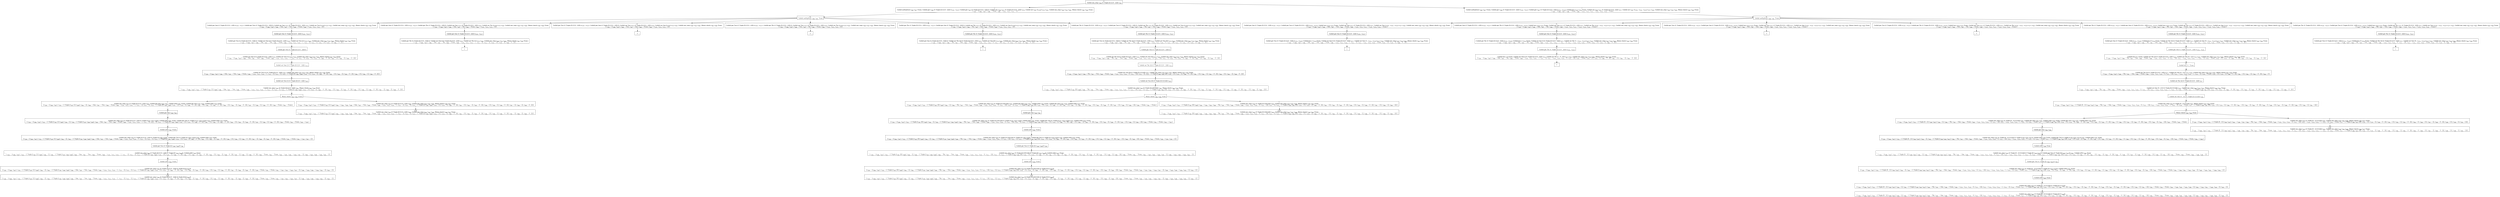 digraph {
    graph [rankdir=TB
          ,bgcolor=transparent];
    node [shape=box
         ,fillcolor=white
         ,style=filled];
    0 [label=<O <BR/> Unfold one_step v<SUB>330</SUB> (C Triple [[1] [] 0 : [2]]) v<SUB>332</SUB>>];
    1 [label=<C <BR/> Unfold notEqStick v<SUB>366</SUB> v<SUB>367</SUB> Trueo, Unfold get v<SUB>366</SUB> (C Triple [[1] [] 0 : [2]]) (v<SUB>370</SUB> : v<SUB>371</SUB>), Unfold get v<SUB>367</SUB> (C Triple [[1] [] 0 : [2]]) [], Unfold set v<SUB>366</SUB> v<SUB>371</SUB> (C Triple [[1] [] 0 : [2]]) v<SUB>373</SUB>, Unfold set v<SUB>367</SUB> [v<SUB>370</SUB>] v<SUB>373</SUB> v<SUB>332</SUB>, Unfold one_step v<SUB>363</SUB> v<SUB>332</SUB> v<SUB>365</SUB>, Memo check v<SUB>365</SUB> v<SUB>364</SUB> Trueo <BR/>  [ v<SUB>330</SUB> &rarr; (v<SUB>366</SUB>, v<SUB>367</SUB>), v<SUB>368</SUB> &rarr; Trueo, v<SUB>369</SUB> &rarr; v<SUB>370</SUB> : v<SUB>371</SUB>, v<SUB>372</SUB> &rarr; [] ] >];
    2 [label=<C <BR/> Unfold notEqStick v<SUB>366</SUB> v<SUB>367</SUB> Trueo, Unfold get v<SUB>366</SUB> (C Triple [[1] [] 0 : [2]]) (v<SUB>370</SUB> : v<SUB>371</SUB>), Unfold get v<SUB>367</SUB> (C Triple [[1] [] 0 : [2]]) (v<SUB>374</SUB> : v<SUB>375</SUB>), Unfold less v<SUB>370</SUB> v<SUB>374</SUB> Trueo, Unfold set v<SUB>366</SUB> v<SUB>371</SUB> (C Triple [[1] [] 0 : [2]]) v<SUB>377</SUB>, Unfold set v<SUB>367</SUB> (v<SUB>370</SUB> : v<SUB>374</SUB> : v<SUB>375</SUB>) v<SUB>377</SUB> v<SUB>332</SUB>, Unfold one_step v<SUB>363</SUB> v<SUB>332</SUB> v<SUB>365</SUB>, Memo check v<SUB>365</SUB> v<SUB>364</SUB> Trueo <BR/>  [ v<SUB>330</SUB> &rarr; (v<SUB>366</SUB>, v<SUB>367</SUB>), v<SUB>368</SUB> &rarr; Trueo, v<SUB>369</SUB> &rarr; v<SUB>370</SUB> : v<SUB>371</SUB>, v<SUB>372</SUB> &rarr; v<SUB>374</SUB> : v<SUB>375</SUB>, v<SUB>376</SUB> &rarr; Trueo ] >];
    3 [label=<O <BR/> Unfold notEqStick v<SUB>366</SUB> v<SUB>367</SUB> Trueo>];
    4 [label=<C <BR/> Unfold get One (C Triple [[1] [] 0 : [2]]) (v<SUB>370</SUB> : v<SUB>371</SUB>), Unfold get Two (C Triple [[1] [] 0 : [2]]) [], Unfold set One v<SUB>371</SUB> (C Triple [[1] [] 0 : [2]]) v<SUB>373</SUB>, Unfold set Two [v<SUB>370</SUB>] v<SUB>373</SUB> v<SUB>332</SUB>, Unfold one_step v<SUB>363</SUB> v<SUB>332</SUB> v<SUB>365</SUB>, Memo check v<SUB>365</SUB> v<SUB>364</SUB> Trueo <BR/>  [ v<SUB>330</SUB> &rarr; (v<SUB>366</SUB>, v<SUB>367</SUB>), v<SUB>366</SUB> &rarr; One, v<SUB>367</SUB> &rarr; Two, v<SUB>368</SUB> &rarr; Trueo, v<SUB>369</SUB> &rarr; v<SUB>370</SUB> : v<SUB>371</SUB>, v<SUB>372</SUB> &rarr; [] ] >];
    5 [label=<C <BR/> Unfold get One (C Triple [[1] [] 0 : [2]]) (v<SUB>370</SUB> : v<SUB>371</SUB>), Unfold get Thr (C Triple [[1] [] 0 : [2]]) [], Unfold set One v<SUB>371</SUB> (C Triple [[1] [] 0 : [2]]) v<SUB>373</SUB>, Unfold set Thr [v<SUB>370</SUB>] v<SUB>373</SUB> v<SUB>332</SUB>, Unfold one_step v<SUB>363</SUB> v<SUB>332</SUB> v<SUB>365</SUB>, Memo check v<SUB>365</SUB> v<SUB>364</SUB> Trueo <BR/>  [ v<SUB>330</SUB> &rarr; (v<SUB>366</SUB>, v<SUB>367</SUB>), v<SUB>366</SUB> &rarr; One, v<SUB>367</SUB> &rarr; Thr, v<SUB>368</SUB> &rarr; Trueo, v<SUB>369</SUB> &rarr; v<SUB>370</SUB> : v<SUB>371</SUB>, v<SUB>372</SUB> &rarr; [] ] >];
    6 [label=<C <BR/> Unfold get Two (C Triple [[1] [] 0 : [2]]) (v<SUB>370</SUB> : v<SUB>371</SUB>), Unfold get One (C Triple [[1] [] 0 : [2]]) [], Unfold set Two v<SUB>371</SUB> (C Triple [[1] [] 0 : [2]]) v<SUB>373</SUB>, Unfold set One [v<SUB>370</SUB>] v<SUB>373</SUB> v<SUB>332</SUB>, Unfold one_step v<SUB>363</SUB> v<SUB>332</SUB> v<SUB>365</SUB>, Memo check v<SUB>365</SUB> v<SUB>364</SUB> Trueo <BR/>  [ v<SUB>330</SUB> &rarr; (v<SUB>366</SUB>, v<SUB>367</SUB>), v<SUB>366</SUB> &rarr; Two, v<SUB>367</SUB> &rarr; One, v<SUB>368</SUB> &rarr; Trueo, v<SUB>369</SUB> &rarr; v<SUB>370</SUB> : v<SUB>371</SUB>, v<SUB>372</SUB> &rarr; [] ] >];
    7 [label=<C <BR/> Unfold get Two (C Triple [[1] [] 0 : [2]]) (v<SUB>370</SUB> : v<SUB>371</SUB>), Unfold get Thr (C Triple [[1] [] 0 : [2]]) [], Unfold set Two v<SUB>371</SUB> (C Triple [[1] [] 0 : [2]]) v<SUB>373</SUB>, Unfold set Thr [v<SUB>370</SUB>] v<SUB>373</SUB> v<SUB>332</SUB>, Unfold one_step v<SUB>363</SUB> v<SUB>332</SUB> v<SUB>365</SUB>, Memo check v<SUB>365</SUB> v<SUB>364</SUB> Trueo <BR/>  [ v<SUB>330</SUB> &rarr; (v<SUB>366</SUB>, v<SUB>367</SUB>), v<SUB>366</SUB> &rarr; Two, v<SUB>367</SUB> &rarr; Thr, v<SUB>368</SUB> &rarr; Trueo, v<SUB>369</SUB> &rarr; v<SUB>370</SUB> : v<SUB>371</SUB>, v<SUB>372</SUB> &rarr; [] ] >];
    8 [label=<C <BR/> Unfold get Thr (C Triple [[1] [] 0 : [2]]) (v<SUB>370</SUB> : v<SUB>371</SUB>), Unfold get One (C Triple [[1] [] 0 : [2]]) [], Unfold set Thr v<SUB>371</SUB> (C Triple [[1] [] 0 : [2]]) v<SUB>373</SUB>, Unfold set One [v<SUB>370</SUB>] v<SUB>373</SUB> v<SUB>332</SUB>, Unfold one_step v<SUB>363</SUB> v<SUB>332</SUB> v<SUB>365</SUB>, Memo check v<SUB>365</SUB> v<SUB>364</SUB> Trueo <BR/>  [ v<SUB>330</SUB> &rarr; (v<SUB>366</SUB>, v<SUB>367</SUB>), v<SUB>366</SUB> &rarr; Thr, v<SUB>367</SUB> &rarr; One, v<SUB>368</SUB> &rarr; Trueo, v<SUB>369</SUB> &rarr; v<SUB>370</SUB> : v<SUB>371</SUB>, v<SUB>372</SUB> &rarr; [] ] >];
    9 [label=<C <BR/> Unfold get Thr (C Triple [[1] [] 0 : [2]]) (v<SUB>370</SUB> : v<SUB>371</SUB>), Unfold get Two (C Triple [[1] [] 0 : [2]]) [], Unfold set Thr v<SUB>371</SUB> (C Triple [[1] [] 0 : [2]]) v<SUB>373</SUB>, Unfold set Two [v<SUB>370</SUB>] v<SUB>373</SUB> v<SUB>332</SUB>, Unfold one_step v<SUB>363</SUB> v<SUB>332</SUB> v<SUB>365</SUB>, Memo check v<SUB>365</SUB> v<SUB>364</SUB> Trueo <BR/>  [ v<SUB>330</SUB> &rarr; (v<SUB>366</SUB>, v<SUB>367</SUB>), v<SUB>366</SUB> &rarr; Thr, v<SUB>367</SUB> &rarr; Two, v<SUB>368</SUB> &rarr; Trueo, v<SUB>369</SUB> &rarr; v<SUB>370</SUB> : v<SUB>371</SUB>, v<SUB>372</SUB> &rarr; [] ] >];
    10 [label=<O <BR/> Unfold get One (C Triple [[1] [] 0 : [2]]) (v<SUB>370</SUB> : v<SUB>371</SUB>)>];
    11 [label=<C <BR/> Unfold get Two (C Triple [[1] [] 0 : [2]]) [], Unfold set One [] (C Triple [[1] [] 0 : [2]]) v<SUB>373</SUB>, Unfold set Two [1] v<SUB>373</SUB> v<SUB>332</SUB>, Unfold one_step v<SUB>363</SUB> v<SUB>332</SUB> v<SUB>365</SUB>, Memo check v<SUB>365</SUB> v<SUB>364</SUB> Trueo <BR/>  [ v<SUB>330</SUB> &rarr; (v<SUB>366</SUB>, v<SUB>367</SUB>), v<SUB>366</SUB> &rarr; One, v<SUB>367</SUB> &rarr; Two, v<SUB>368</SUB> &rarr; Trueo, v<SUB>369</SUB> &rarr; v<SUB>370</SUB> : v<SUB>371</SUB>, v<SUB>370</SUB> &rarr; 1, v<SUB>371</SUB> &rarr; [], v<SUB>372</SUB> &rarr; [], v<SUB>378</SUB> &rarr; [1], v<SUB>379</SUB> &rarr; [], v<SUB>380</SUB> &rarr; 0 : [2] ] >];
    12 [label=<O <BR/> Unfold get Two (C Triple [[1] [] 0 : [2]]) []>];
    13 [label=<C <BR/> Unfold set One [] (C Triple [[1] [] 0 : [2]]) v<SUB>373</SUB>, Unfold set Two [1] v<SUB>373</SUB> v<SUB>332</SUB>, Unfold one_step v<SUB>363</SUB> v<SUB>332</SUB> v<SUB>365</SUB>, Memo check v<SUB>365</SUB> v<SUB>364</SUB> Trueo <BR/>  [ v<SUB>330</SUB> &rarr; (v<SUB>366</SUB>, v<SUB>367</SUB>), v<SUB>366</SUB> &rarr; One, v<SUB>367</SUB> &rarr; Two, v<SUB>368</SUB> &rarr; Trueo, v<SUB>369</SUB> &rarr; v<SUB>370</SUB> : v<SUB>371</SUB>, v<SUB>370</SUB> &rarr; 1, v<SUB>371</SUB> &rarr; [], v<SUB>372</SUB> &rarr; [], v<SUB>378</SUB> &rarr; [1], v<SUB>379</SUB> &rarr; [], v<SUB>380</SUB> &rarr; 0 : [2], v<SUB>381</SUB> &rarr; [1], v<SUB>382</SUB> &rarr; [], v<SUB>383</SUB> &rarr; 0 : [2] ] >];
    14 [label=<O <BR/> Unfold set One [] (C Triple [[1] [] 0 : [2]]) v<SUB>373</SUB>>];
    15 [label=<C <BR/> Unfold set Two [1] (C Triple [[] [] 0 : [2]]) v<SUB>332</SUB>, Unfold one_step v<SUB>363</SUB> v<SUB>332</SUB> v<SUB>365</SUB>, Memo check v<SUB>365</SUB> v<SUB>364</SUB> Trueo <BR/>  [ v<SUB>330</SUB> &rarr; (v<SUB>366</SUB>, v<SUB>367</SUB>), v<SUB>366</SUB> &rarr; One, v<SUB>367</SUB> &rarr; Two, v<SUB>368</SUB> &rarr; Trueo, v<SUB>369</SUB> &rarr; v<SUB>370</SUB> : v<SUB>371</SUB>, v<SUB>370</SUB> &rarr; 1, v<SUB>371</SUB> &rarr; [], v<SUB>372</SUB> &rarr; [], v<SUB>373</SUB> &rarr; C Triple [[] v<SUB>385</SUB> v<SUB>386</SUB>], v<SUB>378</SUB> &rarr; [1], v<SUB>379</SUB> &rarr; [], v<SUB>380</SUB> &rarr; 0 : [2], v<SUB>381</SUB> &rarr; [1], v<SUB>382</SUB> &rarr; [], v<SUB>383</SUB> &rarr; 0 : [2], v<SUB>384</SUB> &rarr; [1], v<SUB>385</SUB> &rarr; [], v<SUB>386</SUB> &rarr; 0 : [2] ] >];
    16 [label=<O <BR/> Unfold set Two [1] (C Triple [[] [] 0 : [2]]) v<SUB>332</SUB>>];
    17 [label=<C <BR/> Unfold one_step v<SUB>363</SUB> (C Triple [[] [1] 0 : [2]]) v<SUB>365</SUB>, Memo check v<SUB>365</SUB> v<SUB>364</SUB> Trueo <BR/>  [ v<SUB>330</SUB> &rarr; (v<SUB>366</SUB>, v<SUB>367</SUB>), v<SUB>332</SUB> &rarr; C Triple [v<SUB>387</SUB> [1] v<SUB>389</SUB>], v<SUB>366</SUB> &rarr; One, v<SUB>367</SUB> &rarr; Two, v<SUB>368</SUB> &rarr; Trueo, v<SUB>369</SUB> &rarr; v<SUB>370</SUB> : v<SUB>371</SUB>, v<SUB>370</SUB> &rarr; 1, v<SUB>371</SUB> &rarr; [], v<SUB>372</SUB> &rarr; [], v<SUB>373</SUB> &rarr; C Triple [[] v<SUB>385</SUB> v<SUB>386</SUB>], v<SUB>378</SUB> &rarr; [1], v<SUB>379</SUB> &rarr; [], v<SUB>380</SUB> &rarr; 0 : [2], v<SUB>381</SUB> &rarr; [1], v<SUB>382</SUB> &rarr; [], v<SUB>383</SUB> &rarr; 0 : [2], v<SUB>384</SUB> &rarr; [1], v<SUB>385</SUB> &rarr; [], v<SUB>386</SUB> &rarr; 0 : [2], v<SUB>387</SUB> &rarr; [], v<SUB>388</SUB> &rarr; [], v<SUB>389</SUB> &rarr; 0 : [2] ] >];
    18 [label=<O <BR/> Memo check v<SUB>365</SUB> v<SUB>364</SUB> Trueo>];
    19 [label=<C <BR/> Unfold one_step v<SUB>363</SUB> (C Triple [[] [1] 0 : [2]]) v<SUB>365</SUB>, Unfold get One v<SUB>365</SUB> v<SUB>392</SUB>, Unfold isNil v<SUB>392</SUB> Trueo, Unfold get Two v<SUB>365</SUB> v<SUB>393</SUB>, Unfold isNil v<SUB>393</SUB> Trueo <BR/>  [ v<SUB>330</SUB> &rarr; (v<SUB>366</SUB>, v<SUB>367</SUB>), v<SUB>332</SUB> &rarr; C Triple [v<SUB>387</SUB> [1] v<SUB>389</SUB>], v<SUB>364</SUB> &rarr; [], v<SUB>366</SUB> &rarr; One, v<SUB>367</SUB> &rarr; Two, v<SUB>368</SUB> &rarr; Trueo, v<SUB>369</SUB> &rarr; v<SUB>370</SUB> : v<SUB>371</SUB>, v<SUB>370</SUB> &rarr; 1, v<SUB>371</SUB> &rarr; [], v<SUB>372</SUB> &rarr; [], v<SUB>373</SUB> &rarr; C Triple [[] v<SUB>385</SUB> v<SUB>386</SUB>], v<SUB>378</SUB> &rarr; [1], v<SUB>379</SUB> &rarr; [], v<SUB>380</SUB> &rarr; 0 : [2], v<SUB>381</SUB> &rarr; [1], v<SUB>382</SUB> &rarr; [], v<SUB>383</SUB> &rarr; 0 : [2], v<SUB>384</SUB> &rarr; [1], v<SUB>385</SUB> &rarr; [], v<SUB>386</SUB> &rarr; 0 : [2], v<SUB>387</SUB> &rarr; [], v<SUB>388</SUB> &rarr; [], v<SUB>389</SUB> &rarr; 0 : [2], v<SUB>390</SUB> &rarr; Trueo, v<SUB>391</SUB> &rarr; Trueo ] >];
    20 [label=<C <BR/> Unfold one_step v<SUB>363</SUB> (C Triple [[] [1] 0 : [2]]) v<SUB>365</SUB>, Unfold one_step v<SUB>394</SUB> v<SUB>365</SUB> v<SUB>396</SUB>, Memo check v<SUB>396</SUB> v<SUB>395</SUB> Trueo <BR/>  [ v<SUB>330</SUB> &rarr; (v<SUB>366</SUB>, v<SUB>367</SUB>), v<SUB>332</SUB> &rarr; C Triple [v<SUB>387</SUB> [1] v<SUB>389</SUB>], v<SUB>364</SUB> &rarr; v<SUB>394</SUB> : v<SUB>395</SUB>, v<SUB>366</SUB> &rarr; One, v<SUB>367</SUB> &rarr; Two, v<SUB>368</SUB> &rarr; Trueo, v<SUB>369</SUB> &rarr; v<SUB>370</SUB> : v<SUB>371</SUB>, v<SUB>370</SUB> &rarr; 1, v<SUB>371</SUB> &rarr; [], v<SUB>372</SUB> &rarr; [], v<SUB>373</SUB> &rarr; C Triple [[] v<SUB>385</SUB> v<SUB>386</SUB>], v<SUB>378</SUB> &rarr; [1], v<SUB>379</SUB> &rarr; [], v<SUB>380</SUB> &rarr; 0 : [2], v<SUB>381</SUB> &rarr; [1], v<SUB>382</SUB> &rarr; [], v<SUB>383</SUB> &rarr; 0 : [2], v<SUB>384</SUB> &rarr; [1], v<SUB>385</SUB> &rarr; [], v<SUB>386</SUB> &rarr; 0 : [2], v<SUB>387</SUB> &rarr; [], v<SUB>388</SUB> &rarr; [], v<SUB>389</SUB> &rarr; 0 : [2] ] >];
    21 [label=<O <BR/> Unfold get One v<SUB>365</SUB> v<SUB>392</SUB>>];
    22 [label=<C <BR/> Unfold one_step v<SUB>363</SUB> (C Triple [[] [1] 0 : [2]]) (C Triple [v<SUB>397</SUB> v<SUB>398</SUB> v<SUB>399</SUB>]), Unfold isNil v<SUB>397</SUB> Trueo, Unfold get Two (C Triple [v<SUB>397</SUB> v<SUB>398</SUB> v<SUB>399</SUB>]) v<SUB>393</SUB>, Unfold isNil v<SUB>393</SUB> Trueo <BR/>  [ v<SUB>330</SUB> &rarr; (v<SUB>366</SUB>, v<SUB>367</SUB>), v<SUB>332</SUB> &rarr; C Triple [v<SUB>387</SUB> [1] v<SUB>389</SUB>], v<SUB>364</SUB> &rarr; [], v<SUB>365</SUB> &rarr; C Triple [v<SUB>397</SUB> v<SUB>398</SUB> v<SUB>399</SUB>], v<SUB>366</SUB> &rarr; One, v<SUB>367</SUB> &rarr; Two, v<SUB>368</SUB> &rarr; Trueo, v<SUB>369</SUB> &rarr; v<SUB>370</SUB> : v<SUB>371</SUB>, v<SUB>370</SUB> &rarr; 1, v<SUB>371</SUB> &rarr; [], v<SUB>372</SUB> &rarr; [], v<SUB>373</SUB> &rarr; C Triple [[] v<SUB>385</SUB> v<SUB>386</SUB>], v<SUB>378</SUB> &rarr; [1], v<SUB>379</SUB> &rarr; [], v<SUB>380</SUB> &rarr; 0 : [2], v<SUB>381</SUB> &rarr; [1], v<SUB>382</SUB> &rarr; [], v<SUB>383</SUB> &rarr; 0 : [2], v<SUB>384</SUB> &rarr; [1], v<SUB>385</SUB> &rarr; [], v<SUB>386</SUB> &rarr; 0 : [2], v<SUB>387</SUB> &rarr; [], v<SUB>388</SUB> &rarr; [], v<SUB>389</SUB> &rarr; 0 : [2], v<SUB>390</SUB> &rarr; Trueo, v<SUB>391</SUB> &rarr; Trueo, v<SUB>392</SUB> &rarr; v<SUB>397</SUB> ] >];
    23 [label=<O <BR/> Unfold isNil v<SUB>397</SUB> Trueo>];
    24 [label=<C <BR/> Unfold one_step v<SUB>363</SUB> (C Triple [[] [1] 0 : [2]]) (C Triple [[] v<SUB>398</SUB> v<SUB>399</SUB>]), Unfold get Two (C Triple [[] v<SUB>398</SUB> v<SUB>399</SUB>]) v<SUB>393</SUB>, Unfold isNil v<SUB>393</SUB> Trueo <BR/>  [ v<SUB>330</SUB> &rarr; (v<SUB>366</SUB>, v<SUB>367</SUB>), v<SUB>332</SUB> &rarr; C Triple [v<SUB>387</SUB> [1] v<SUB>389</SUB>], v<SUB>364</SUB> &rarr; [], v<SUB>365</SUB> &rarr; C Triple [v<SUB>397</SUB> v<SUB>398</SUB> v<SUB>399</SUB>], v<SUB>366</SUB> &rarr; One, v<SUB>367</SUB> &rarr; Two, v<SUB>368</SUB> &rarr; Trueo, v<SUB>369</SUB> &rarr; v<SUB>370</SUB> : v<SUB>371</SUB>, v<SUB>370</SUB> &rarr; 1, v<SUB>371</SUB> &rarr; [], v<SUB>372</SUB> &rarr; [], v<SUB>373</SUB> &rarr; C Triple [[] v<SUB>385</SUB> v<SUB>386</SUB>], v<SUB>378</SUB> &rarr; [1], v<SUB>379</SUB> &rarr; [], v<SUB>380</SUB> &rarr; 0 : [2], v<SUB>381</SUB> &rarr; [1], v<SUB>382</SUB> &rarr; [], v<SUB>383</SUB> &rarr; 0 : [2], v<SUB>384</SUB> &rarr; [1], v<SUB>385</SUB> &rarr; [], v<SUB>386</SUB> &rarr; 0 : [2], v<SUB>387</SUB> &rarr; [], v<SUB>388</SUB> &rarr; [], v<SUB>389</SUB> &rarr; 0 : [2], v<SUB>390</SUB> &rarr; Trueo, v<SUB>391</SUB> &rarr; Trueo, v<SUB>392</SUB> &rarr; v<SUB>397</SUB>, v<SUB>397</SUB> &rarr; [] ] >];
    25 [label=<O <BR/> Unfold get Two (C Triple [[] v<SUB>398</SUB> v<SUB>399</SUB>]) v<SUB>393</SUB>>];
    26 [label=<C <BR/> Unfold one_step v<SUB>363</SUB> (C Triple [[] [1] 0 : [2]]) (C Triple [[] v<SUB>403</SUB> v<SUB>404</SUB>]), Unfold isNil v<SUB>403</SUB> Trueo <BR/>  [ v<SUB>330</SUB> &rarr; (v<SUB>366</SUB>, v<SUB>367</SUB>), v<SUB>332</SUB> &rarr; C Triple [v<SUB>387</SUB> [1] v<SUB>389</SUB>], v<SUB>364</SUB> &rarr; [], v<SUB>365</SUB> &rarr; C Triple [v<SUB>397</SUB> v<SUB>398</SUB> v<SUB>399</SUB>], v<SUB>366</SUB> &rarr; One, v<SUB>367</SUB> &rarr; Two, v<SUB>368</SUB> &rarr; Trueo, v<SUB>369</SUB> &rarr; v<SUB>370</SUB> : v<SUB>371</SUB>, v<SUB>370</SUB> &rarr; 1, v<SUB>371</SUB> &rarr; [], v<SUB>372</SUB> &rarr; [], v<SUB>373</SUB> &rarr; C Triple [[] v<SUB>385</SUB> v<SUB>386</SUB>], v<SUB>378</SUB> &rarr; [1], v<SUB>379</SUB> &rarr; [], v<SUB>380</SUB> &rarr; 0 : [2], v<SUB>381</SUB> &rarr; [1], v<SUB>382</SUB> &rarr; [], v<SUB>383</SUB> &rarr; 0 : [2], v<SUB>384</SUB> &rarr; [1], v<SUB>385</SUB> &rarr; [], v<SUB>386</SUB> &rarr; 0 : [2], v<SUB>387</SUB> &rarr; [], v<SUB>388</SUB> &rarr; [], v<SUB>389</SUB> &rarr; 0 : [2], v<SUB>390</SUB> &rarr; Trueo, v<SUB>391</SUB> &rarr; Trueo, v<SUB>392</SUB> &rarr; v<SUB>397</SUB>, v<SUB>393</SUB> &rarr; v<SUB>403</SUB>, v<SUB>397</SUB> &rarr; [], v<SUB>398</SUB> &rarr; v<SUB>403</SUB>, v<SUB>399</SUB> &rarr; v<SUB>404</SUB>, v<SUB>402</SUB> &rarr; [] ] >];
    27 [label=<O <BR/> Unfold isNil v<SUB>403</SUB> Trueo>];
    28 [label=<C <BR/> Unfold one_step v<SUB>363</SUB> (C Triple [[] [1] 0 : [2]]) (C Triple [[] [] v<SUB>404</SUB>]) <BR/>  [ v<SUB>330</SUB> &rarr; (v<SUB>366</SUB>, v<SUB>367</SUB>), v<SUB>332</SUB> &rarr; C Triple [v<SUB>387</SUB> [1] v<SUB>389</SUB>], v<SUB>364</SUB> &rarr; [], v<SUB>365</SUB> &rarr; C Triple [v<SUB>397</SUB> v<SUB>398</SUB> v<SUB>399</SUB>], v<SUB>366</SUB> &rarr; One, v<SUB>367</SUB> &rarr; Two, v<SUB>368</SUB> &rarr; Trueo, v<SUB>369</SUB> &rarr; v<SUB>370</SUB> : v<SUB>371</SUB>, v<SUB>370</SUB> &rarr; 1, v<SUB>371</SUB> &rarr; [], v<SUB>372</SUB> &rarr; [], v<SUB>373</SUB> &rarr; C Triple [[] v<SUB>385</SUB> v<SUB>386</SUB>], v<SUB>378</SUB> &rarr; [1], v<SUB>379</SUB> &rarr; [], v<SUB>380</SUB> &rarr; 0 : [2], v<SUB>381</SUB> &rarr; [1], v<SUB>382</SUB> &rarr; [], v<SUB>383</SUB> &rarr; 0 : [2], v<SUB>384</SUB> &rarr; [1], v<SUB>385</SUB> &rarr; [], v<SUB>386</SUB> &rarr; 0 : [2], v<SUB>387</SUB> &rarr; [], v<SUB>388</SUB> &rarr; [], v<SUB>389</SUB> &rarr; 0 : [2], v<SUB>390</SUB> &rarr; Trueo, v<SUB>391</SUB> &rarr; Trueo, v<SUB>392</SUB> &rarr; v<SUB>397</SUB>, v<SUB>393</SUB> &rarr; v<SUB>403</SUB>, v<SUB>397</SUB> &rarr; [], v<SUB>398</SUB> &rarr; v<SUB>403</SUB>, v<SUB>399</SUB> &rarr; v<SUB>404</SUB>, v<SUB>402</SUB> &rarr; [], v<SUB>403</SUB> &rarr; [] ] >];
    29 [label=<Leaf <BR/> Unfold one_step v<SUB>363</SUB> (C Triple [[] [1] 0 : [2]]) (C Triple [[] [] v<SUB>404</SUB>]) <BR/>  [ v<SUB>330</SUB> &rarr; (v<SUB>366</SUB>, v<SUB>367</SUB>), v<SUB>332</SUB> &rarr; C Triple [v<SUB>387</SUB> [1] v<SUB>389</SUB>], v<SUB>364</SUB> &rarr; [], v<SUB>365</SUB> &rarr; C Triple [v<SUB>397</SUB> v<SUB>398</SUB> v<SUB>399</SUB>], v<SUB>366</SUB> &rarr; One, v<SUB>367</SUB> &rarr; Two, v<SUB>368</SUB> &rarr; Trueo, v<SUB>369</SUB> &rarr; v<SUB>370</SUB> : v<SUB>371</SUB>, v<SUB>370</SUB> &rarr; 1, v<SUB>371</SUB> &rarr; [], v<SUB>372</SUB> &rarr; [], v<SUB>373</SUB> &rarr; C Triple [[] v<SUB>385</SUB> v<SUB>386</SUB>], v<SUB>378</SUB> &rarr; [1], v<SUB>379</SUB> &rarr; [], v<SUB>380</SUB> &rarr; 0 : [2], v<SUB>381</SUB> &rarr; [1], v<SUB>382</SUB> &rarr; [], v<SUB>383</SUB> &rarr; 0 : [2], v<SUB>384</SUB> &rarr; [1], v<SUB>385</SUB> &rarr; [], v<SUB>386</SUB> &rarr; 0 : [2], v<SUB>387</SUB> &rarr; [], v<SUB>388</SUB> &rarr; [], v<SUB>389</SUB> &rarr; 0 : [2], v<SUB>390</SUB> &rarr; Trueo, v<SUB>391</SUB> &rarr; Trueo, v<SUB>392</SUB> &rarr; v<SUB>397</SUB>, v<SUB>393</SUB> &rarr; v<SUB>403</SUB>, v<SUB>397</SUB> &rarr; [], v<SUB>398</SUB> &rarr; v<SUB>403</SUB>, v<SUB>399</SUB> &rarr; v<SUB>404</SUB>, v<SUB>402</SUB> &rarr; [], v<SUB>403</SUB> &rarr; [] ] >];
    30 [label=<Leaf <BR/> Unfold one_step v<SUB>363</SUB> (C Triple [[] [1] 0 : [2]]) v<SUB>365</SUB>, Unfold one_step v<SUB>394</SUB> v<SUB>365</SUB> v<SUB>396</SUB>, Memo check v<SUB>396</SUB> v<SUB>395</SUB> Trueo <BR/>  [ v<SUB>330</SUB> &rarr; (v<SUB>366</SUB>, v<SUB>367</SUB>), v<SUB>332</SUB> &rarr; C Triple [v<SUB>387</SUB> [1] v<SUB>389</SUB>], v<SUB>364</SUB> &rarr; v<SUB>394</SUB> : v<SUB>395</SUB>, v<SUB>366</SUB> &rarr; One, v<SUB>367</SUB> &rarr; Two, v<SUB>368</SUB> &rarr; Trueo, v<SUB>369</SUB> &rarr; v<SUB>370</SUB> : v<SUB>371</SUB>, v<SUB>370</SUB> &rarr; 1, v<SUB>371</SUB> &rarr; [], v<SUB>372</SUB> &rarr; [], v<SUB>373</SUB> &rarr; C Triple [[] v<SUB>385</SUB> v<SUB>386</SUB>], v<SUB>378</SUB> &rarr; [1], v<SUB>379</SUB> &rarr; [], v<SUB>380</SUB> &rarr; 0 : [2], v<SUB>381</SUB> &rarr; [1], v<SUB>382</SUB> &rarr; [], v<SUB>383</SUB> &rarr; 0 : [2], v<SUB>384</SUB> &rarr; [1], v<SUB>385</SUB> &rarr; [], v<SUB>386</SUB> &rarr; 0 : [2], v<SUB>387</SUB> &rarr; [], v<SUB>388</SUB> &rarr; [], v<SUB>389</SUB> &rarr; 0 : [2] ] >];
    31 [label=<O <BR/> Unfold get One (C Triple [[1] [] 0 : [2]]) (v<SUB>370</SUB> : v<SUB>371</SUB>)>];
    32 [label=<C <BR/> Unfold get Thr (C Triple [[1] [] 0 : [2]]) [], Unfold set One [] (C Triple [[1] [] 0 : [2]]) v<SUB>373</SUB>, Unfold set Thr [1] v<SUB>373</SUB> v<SUB>332</SUB>, Unfold one_step v<SUB>363</SUB> v<SUB>332</SUB> v<SUB>365</SUB>, Memo check v<SUB>365</SUB> v<SUB>364</SUB> Trueo <BR/>  [ v<SUB>330</SUB> &rarr; (v<SUB>366</SUB>, v<SUB>367</SUB>), v<SUB>366</SUB> &rarr; One, v<SUB>367</SUB> &rarr; Thr, v<SUB>368</SUB> &rarr; Trueo, v<SUB>369</SUB> &rarr; v<SUB>370</SUB> : v<SUB>371</SUB>, v<SUB>370</SUB> &rarr; 1, v<SUB>371</SUB> &rarr; [], v<SUB>372</SUB> &rarr; [], v<SUB>378</SUB> &rarr; [1], v<SUB>379</SUB> &rarr; [], v<SUB>380</SUB> &rarr; 0 : [2] ] >];
    33 [label=<_|_>];
    34 [label=<_|_>];
    35 [label=<_|_>];
    36 [label=<O <BR/> Unfold get Thr (C Triple [[1] [] 0 : [2]]) (v<SUB>370</SUB> : v<SUB>371</SUB>)>];
    37 [label=<C <BR/> Unfold get One (C Triple [[1] [] 0 : [2]]) [], Unfold set Thr [2] (C Triple [[1] [] 0 : [2]]) v<SUB>373</SUB>, Unfold set One [0] v<SUB>373</SUB> v<SUB>332</SUB>, Unfold one_step v<SUB>363</SUB> v<SUB>332</SUB> v<SUB>365</SUB>, Memo check v<SUB>365</SUB> v<SUB>364</SUB> Trueo <BR/>  [ v<SUB>330</SUB> &rarr; (v<SUB>366</SUB>, v<SUB>367</SUB>), v<SUB>366</SUB> &rarr; Thr, v<SUB>367</SUB> &rarr; One, v<SUB>368</SUB> &rarr; Trueo, v<SUB>369</SUB> &rarr; v<SUB>370</SUB> : v<SUB>371</SUB>, v<SUB>370</SUB> &rarr; 0, v<SUB>371</SUB> &rarr; [2], v<SUB>372</SUB> &rarr; [], v<SUB>378</SUB> &rarr; [1], v<SUB>379</SUB> &rarr; [], v<SUB>380</SUB> &rarr; 0 : [2] ] >];
    38 [label=<_|_>];
    39 [label=<O <BR/> Unfold get Thr (C Triple [[1] [] 0 : [2]]) (v<SUB>370</SUB> : v<SUB>371</SUB>)>];
    40 [label=<C <BR/> Unfold get Two (C Triple [[1] [] 0 : [2]]) [], Unfold set Thr [2] (C Triple [[1] [] 0 : [2]]) v<SUB>373</SUB>, Unfold set Two [0] v<SUB>373</SUB> v<SUB>332</SUB>, Unfold one_step v<SUB>363</SUB> v<SUB>332</SUB> v<SUB>365</SUB>, Memo check v<SUB>365</SUB> v<SUB>364</SUB> Trueo <BR/>  [ v<SUB>330</SUB> &rarr; (v<SUB>366</SUB>, v<SUB>367</SUB>), v<SUB>366</SUB> &rarr; Thr, v<SUB>367</SUB> &rarr; Two, v<SUB>368</SUB> &rarr; Trueo, v<SUB>369</SUB> &rarr; v<SUB>370</SUB> : v<SUB>371</SUB>, v<SUB>370</SUB> &rarr; 0, v<SUB>371</SUB> &rarr; [2], v<SUB>372</SUB> &rarr; [], v<SUB>378</SUB> &rarr; [1], v<SUB>379</SUB> &rarr; [], v<SUB>380</SUB> &rarr; 0 : [2] ] >];
    41 [label=<O <BR/> Unfold get Two (C Triple [[1] [] 0 : [2]]) []>];
    42 [label=<C <BR/> Unfold set Thr [2] (C Triple [[1] [] 0 : [2]]) v<SUB>373</SUB>, Unfold set Two [0] v<SUB>373</SUB> v<SUB>332</SUB>, Unfold one_step v<SUB>363</SUB> v<SUB>332</SUB> v<SUB>365</SUB>, Memo check v<SUB>365</SUB> v<SUB>364</SUB> Trueo <BR/>  [ v<SUB>330</SUB> &rarr; (v<SUB>366</SUB>, v<SUB>367</SUB>), v<SUB>366</SUB> &rarr; Thr, v<SUB>367</SUB> &rarr; Two, v<SUB>368</SUB> &rarr; Trueo, v<SUB>369</SUB> &rarr; v<SUB>370</SUB> : v<SUB>371</SUB>, v<SUB>370</SUB> &rarr; 0, v<SUB>371</SUB> &rarr; [2], v<SUB>372</SUB> &rarr; [], v<SUB>378</SUB> &rarr; [1], v<SUB>379</SUB> &rarr; [], v<SUB>380</SUB> &rarr; 0 : [2], v<SUB>381</SUB> &rarr; [1], v<SUB>382</SUB> &rarr; [], v<SUB>383</SUB> &rarr; 0 : [2] ] >];
    43 [label=<O <BR/> Unfold set Thr [2] (C Triple [[1] [] 0 : [2]]) v<SUB>373</SUB>>];
    44 [label=<C <BR/> Unfold set Two [0] (C Triple [[1] [] [2]]) v<SUB>332</SUB>, Unfold one_step v<SUB>363</SUB> v<SUB>332</SUB> v<SUB>365</SUB>, Memo check v<SUB>365</SUB> v<SUB>364</SUB> Trueo <BR/>  [ v<SUB>330</SUB> &rarr; (v<SUB>366</SUB>, v<SUB>367</SUB>), v<SUB>366</SUB> &rarr; Thr, v<SUB>367</SUB> &rarr; Two, v<SUB>368</SUB> &rarr; Trueo, v<SUB>369</SUB> &rarr; v<SUB>370</SUB> : v<SUB>371</SUB>, v<SUB>370</SUB> &rarr; 0, v<SUB>371</SUB> &rarr; [2], v<SUB>372</SUB> &rarr; [], v<SUB>373</SUB> &rarr; C Triple [v<SUB>384</SUB> v<SUB>385</SUB> [2]], v<SUB>378</SUB> &rarr; [1], v<SUB>379</SUB> &rarr; [], v<SUB>380</SUB> &rarr; 0 : [2], v<SUB>381</SUB> &rarr; [1], v<SUB>382</SUB> &rarr; [], v<SUB>383</SUB> &rarr; 0 : [2], v<SUB>384</SUB> &rarr; [1], v<SUB>385</SUB> &rarr; [], v<SUB>386</SUB> &rarr; 0 : [2] ] >];
    45 [label=<O <BR/> Unfold set Two [0] (C Triple [[1] [] [2]]) v<SUB>332</SUB>>];
    46 [label=<C <BR/> Unfold one_step v<SUB>363</SUB> (C Triple [[1] [0] [2]]) v<SUB>365</SUB>, Memo check v<SUB>365</SUB> v<SUB>364</SUB> Trueo <BR/>  [ v<SUB>330</SUB> &rarr; (v<SUB>366</SUB>, v<SUB>367</SUB>), v<SUB>332</SUB> &rarr; C Triple [v<SUB>387</SUB> [0] v<SUB>389</SUB>], v<SUB>366</SUB> &rarr; Thr, v<SUB>367</SUB> &rarr; Two, v<SUB>368</SUB> &rarr; Trueo, v<SUB>369</SUB> &rarr; v<SUB>370</SUB> : v<SUB>371</SUB>, v<SUB>370</SUB> &rarr; 0, v<SUB>371</SUB> &rarr; [2], v<SUB>372</SUB> &rarr; [], v<SUB>373</SUB> &rarr; C Triple [v<SUB>384</SUB> v<SUB>385</SUB> [2]], v<SUB>378</SUB> &rarr; [1], v<SUB>379</SUB> &rarr; [], v<SUB>380</SUB> &rarr; 0 : [2], v<SUB>381</SUB> &rarr; [1], v<SUB>382</SUB> &rarr; [], v<SUB>383</SUB> &rarr; 0 : [2], v<SUB>384</SUB> &rarr; [1], v<SUB>385</SUB> &rarr; [], v<SUB>386</SUB> &rarr; 0 : [2], v<SUB>387</SUB> &rarr; [1], v<SUB>388</SUB> &rarr; [], v<SUB>389</SUB> &rarr; [2] ] >];
    47 [label=<O <BR/> Memo check v<SUB>365</SUB> v<SUB>364</SUB> Trueo>];
    48 [label=<C <BR/> Unfold one_step v<SUB>363</SUB> (C Triple [[1] [0] [2]]) v<SUB>365</SUB>, Unfold get One v<SUB>365</SUB> v<SUB>392</SUB>, Unfold isNil v<SUB>392</SUB> Trueo, Unfold get Two v<SUB>365</SUB> v<SUB>393</SUB>, Unfold isNil v<SUB>393</SUB> Trueo <BR/>  [ v<SUB>330</SUB> &rarr; (v<SUB>366</SUB>, v<SUB>367</SUB>), v<SUB>332</SUB> &rarr; C Triple [v<SUB>387</SUB> [0] v<SUB>389</SUB>], v<SUB>364</SUB> &rarr; [], v<SUB>366</SUB> &rarr; Thr, v<SUB>367</SUB> &rarr; Two, v<SUB>368</SUB> &rarr; Trueo, v<SUB>369</SUB> &rarr; v<SUB>370</SUB> : v<SUB>371</SUB>, v<SUB>370</SUB> &rarr; 0, v<SUB>371</SUB> &rarr; [2], v<SUB>372</SUB> &rarr; [], v<SUB>373</SUB> &rarr; C Triple [v<SUB>384</SUB> v<SUB>385</SUB> [2]], v<SUB>378</SUB> &rarr; [1], v<SUB>379</SUB> &rarr; [], v<SUB>380</SUB> &rarr; 0 : [2], v<SUB>381</SUB> &rarr; [1], v<SUB>382</SUB> &rarr; [], v<SUB>383</SUB> &rarr; 0 : [2], v<SUB>384</SUB> &rarr; [1], v<SUB>385</SUB> &rarr; [], v<SUB>386</SUB> &rarr; 0 : [2], v<SUB>387</SUB> &rarr; [1], v<SUB>388</SUB> &rarr; [], v<SUB>389</SUB> &rarr; [2], v<SUB>390</SUB> &rarr; Trueo, v<SUB>391</SUB> &rarr; Trueo ] >];
    49 [label=<C <BR/> Unfold one_step v<SUB>363</SUB> (C Triple [[1] [0] [2]]) v<SUB>365</SUB>, Unfold one_step v<SUB>394</SUB> v<SUB>365</SUB> v<SUB>396</SUB>, Memo check v<SUB>396</SUB> v<SUB>395</SUB> Trueo <BR/>  [ v<SUB>330</SUB> &rarr; (v<SUB>366</SUB>, v<SUB>367</SUB>), v<SUB>332</SUB> &rarr; C Triple [v<SUB>387</SUB> [0] v<SUB>389</SUB>], v<SUB>364</SUB> &rarr; v<SUB>394</SUB> : v<SUB>395</SUB>, v<SUB>366</SUB> &rarr; Thr, v<SUB>367</SUB> &rarr; Two, v<SUB>368</SUB> &rarr; Trueo, v<SUB>369</SUB> &rarr; v<SUB>370</SUB> : v<SUB>371</SUB>, v<SUB>370</SUB> &rarr; 0, v<SUB>371</SUB> &rarr; [2], v<SUB>372</SUB> &rarr; [], v<SUB>373</SUB> &rarr; C Triple [v<SUB>384</SUB> v<SUB>385</SUB> [2]], v<SUB>378</SUB> &rarr; [1], v<SUB>379</SUB> &rarr; [], v<SUB>380</SUB> &rarr; 0 : [2], v<SUB>381</SUB> &rarr; [1], v<SUB>382</SUB> &rarr; [], v<SUB>383</SUB> &rarr; 0 : [2], v<SUB>384</SUB> &rarr; [1], v<SUB>385</SUB> &rarr; [], v<SUB>386</SUB> &rarr; 0 : [2], v<SUB>387</SUB> &rarr; [1], v<SUB>388</SUB> &rarr; [], v<SUB>389</SUB> &rarr; [2] ] >];
    50 [label=<O <BR/> Unfold get One v<SUB>365</SUB> v<SUB>392</SUB>>];
    51 [label=<C <BR/> Unfold one_step v<SUB>363</SUB> (C Triple [[1] [0] [2]]) (C Triple [v<SUB>397</SUB> v<SUB>398</SUB> v<SUB>399</SUB>]), Unfold isNil v<SUB>397</SUB> Trueo, Unfold get Two (C Triple [v<SUB>397</SUB> v<SUB>398</SUB> v<SUB>399</SUB>]) v<SUB>393</SUB>, Unfold isNil v<SUB>393</SUB> Trueo <BR/>  [ v<SUB>330</SUB> &rarr; (v<SUB>366</SUB>, v<SUB>367</SUB>), v<SUB>332</SUB> &rarr; C Triple [v<SUB>387</SUB> [0] v<SUB>389</SUB>], v<SUB>364</SUB> &rarr; [], v<SUB>365</SUB> &rarr; C Triple [v<SUB>397</SUB> v<SUB>398</SUB> v<SUB>399</SUB>], v<SUB>366</SUB> &rarr; Thr, v<SUB>367</SUB> &rarr; Two, v<SUB>368</SUB> &rarr; Trueo, v<SUB>369</SUB> &rarr; v<SUB>370</SUB> : v<SUB>371</SUB>, v<SUB>370</SUB> &rarr; 0, v<SUB>371</SUB> &rarr; [2], v<SUB>372</SUB> &rarr; [], v<SUB>373</SUB> &rarr; C Triple [v<SUB>384</SUB> v<SUB>385</SUB> [2]], v<SUB>378</SUB> &rarr; [1], v<SUB>379</SUB> &rarr; [], v<SUB>380</SUB> &rarr; 0 : [2], v<SUB>381</SUB> &rarr; [1], v<SUB>382</SUB> &rarr; [], v<SUB>383</SUB> &rarr; 0 : [2], v<SUB>384</SUB> &rarr; [1], v<SUB>385</SUB> &rarr; [], v<SUB>386</SUB> &rarr; 0 : [2], v<SUB>387</SUB> &rarr; [1], v<SUB>388</SUB> &rarr; [], v<SUB>389</SUB> &rarr; [2], v<SUB>390</SUB> &rarr; Trueo, v<SUB>391</SUB> &rarr; Trueo, v<SUB>392</SUB> &rarr; v<SUB>397</SUB> ] >];
    52 [label=<O <BR/> Unfold isNil v<SUB>397</SUB> Trueo>];
    53 [label=<C <BR/> Unfold one_step v<SUB>363</SUB> (C Triple [[1] [0] [2]]) (C Triple [[] v<SUB>398</SUB> v<SUB>399</SUB>]), Unfold get Two (C Triple [[] v<SUB>398</SUB> v<SUB>399</SUB>]) v<SUB>393</SUB>, Unfold isNil v<SUB>393</SUB> Trueo <BR/>  [ v<SUB>330</SUB> &rarr; (v<SUB>366</SUB>, v<SUB>367</SUB>), v<SUB>332</SUB> &rarr; C Triple [v<SUB>387</SUB> [0] v<SUB>389</SUB>], v<SUB>364</SUB> &rarr; [], v<SUB>365</SUB> &rarr; C Triple [v<SUB>397</SUB> v<SUB>398</SUB> v<SUB>399</SUB>], v<SUB>366</SUB> &rarr; Thr, v<SUB>367</SUB> &rarr; Two, v<SUB>368</SUB> &rarr; Trueo, v<SUB>369</SUB> &rarr; v<SUB>370</SUB> : v<SUB>371</SUB>, v<SUB>370</SUB> &rarr; 0, v<SUB>371</SUB> &rarr; [2], v<SUB>372</SUB> &rarr; [], v<SUB>373</SUB> &rarr; C Triple [v<SUB>384</SUB> v<SUB>385</SUB> [2]], v<SUB>378</SUB> &rarr; [1], v<SUB>379</SUB> &rarr; [], v<SUB>380</SUB> &rarr; 0 : [2], v<SUB>381</SUB> &rarr; [1], v<SUB>382</SUB> &rarr; [], v<SUB>383</SUB> &rarr; 0 : [2], v<SUB>384</SUB> &rarr; [1], v<SUB>385</SUB> &rarr; [], v<SUB>386</SUB> &rarr; 0 : [2], v<SUB>387</SUB> &rarr; [1], v<SUB>388</SUB> &rarr; [], v<SUB>389</SUB> &rarr; [2], v<SUB>390</SUB> &rarr; Trueo, v<SUB>391</SUB> &rarr; Trueo, v<SUB>392</SUB> &rarr; v<SUB>397</SUB>, v<SUB>397</SUB> &rarr; [] ] >];
    54 [label=<O <BR/> Unfold get Two (C Triple [[] v<SUB>398</SUB> v<SUB>399</SUB>]) v<SUB>393</SUB>>];
    55 [label=<C <BR/> Unfold one_step v<SUB>363</SUB> (C Triple [[1] [0] [2]]) (C Triple [[] v<SUB>403</SUB> v<SUB>404</SUB>]), Unfold isNil v<SUB>403</SUB> Trueo <BR/>  [ v<SUB>330</SUB> &rarr; (v<SUB>366</SUB>, v<SUB>367</SUB>), v<SUB>332</SUB> &rarr; C Triple [v<SUB>387</SUB> [0] v<SUB>389</SUB>], v<SUB>364</SUB> &rarr; [], v<SUB>365</SUB> &rarr; C Triple [v<SUB>397</SUB> v<SUB>398</SUB> v<SUB>399</SUB>], v<SUB>366</SUB> &rarr; Thr, v<SUB>367</SUB> &rarr; Two, v<SUB>368</SUB> &rarr; Trueo, v<SUB>369</SUB> &rarr; v<SUB>370</SUB> : v<SUB>371</SUB>, v<SUB>370</SUB> &rarr; 0, v<SUB>371</SUB> &rarr; [2], v<SUB>372</SUB> &rarr; [], v<SUB>373</SUB> &rarr; C Triple [v<SUB>384</SUB> v<SUB>385</SUB> [2]], v<SUB>378</SUB> &rarr; [1], v<SUB>379</SUB> &rarr; [], v<SUB>380</SUB> &rarr; 0 : [2], v<SUB>381</SUB> &rarr; [1], v<SUB>382</SUB> &rarr; [], v<SUB>383</SUB> &rarr; 0 : [2], v<SUB>384</SUB> &rarr; [1], v<SUB>385</SUB> &rarr; [], v<SUB>386</SUB> &rarr; 0 : [2], v<SUB>387</SUB> &rarr; [1], v<SUB>388</SUB> &rarr; [], v<SUB>389</SUB> &rarr; [2], v<SUB>390</SUB> &rarr; Trueo, v<SUB>391</SUB> &rarr; Trueo, v<SUB>392</SUB> &rarr; v<SUB>397</SUB>, v<SUB>393</SUB> &rarr; v<SUB>403</SUB>, v<SUB>397</SUB> &rarr; [], v<SUB>398</SUB> &rarr; v<SUB>403</SUB>, v<SUB>399</SUB> &rarr; v<SUB>404</SUB>, v<SUB>402</SUB> &rarr; [] ] >];
    56 [label=<O <BR/> Unfold isNil v<SUB>403</SUB> Trueo>];
    57 [label=<C <BR/> Unfold one_step v<SUB>363</SUB> (C Triple [[1] [0] [2]]) (C Triple [[] [] v<SUB>404</SUB>]) <BR/>  [ v<SUB>330</SUB> &rarr; (v<SUB>366</SUB>, v<SUB>367</SUB>), v<SUB>332</SUB> &rarr; C Triple [v<SUB>387</SUB> [0] v<SUB>389</SUB>], v<SUB>364</SUB> &rarr; [], v<SUB>365</SUB> &rarr; C Triple [v<SUB>397</SUB> v<SUB>398</SUB> v<SUB>399</SUB>], v<SUB>366</SUB> &rarr; Thr, v<SUB>367</SUB> &rarr; Two, v<SUB>368</SUB> &rarr; Trueo, v<SUB>369</SUB> &rarr; v<SUB>370</SUB> : v<SUB>371</SUB>, v<SUB>370</SUB> &rarr; 0, v<SUB>371</SUB> &rarr; [2], v<SUB>372</SUB> &rarr; [], v<SUB>373</SUB> &rarr; C Triple [v<SUB>384</SUB> v<SUB>385</SUB> [2]], v<SUB>378</SUB> &rarr; [1], v<SUB>379</SUB> &rarr; [], v<SUB>380</SUB> &rarr; 0 : [2], v<SUB>381</SUB> &rarr; [1], v<SUB>382</SUB> &rarr; [], v<SUB>383</SUB> &rarr; 0 : [2], v<SUB>384</SUB> &rarr; [1], v<SUB>385</SUB> &rarr; [], v<SUB>386</SUB> &rarr; 0 : [2], v<SUB>387</SUB> &rarr; [1], v<SUB>388</SUB> &rarr; [], v<SUB>389</SUB> &rarr; [2], v<SUB>390</SUB> &rarr; Trueo, v<SUB>391</SUB> &rarr; Trueo, v<SUB>392</SUB> &rarr; v<SUB>397</SUB>, v<SUB>393</SUB> &rarr; v<SUB>403</SUB>, v<SUB>397</SUB> &rarr; [], v<SUB>398</SUB> &rarr; v<SUB>403</SUB>, v<SUB>399</SUB> &rarr; v<SUB>404</SUB>, v<SUB>402</SUB> &rarr; [], v<SUB>403</SUB> &rarr; [] ] >];
    58 [label=<Leaf <BR/> Unfold one_step v<SUB>363</SUB> (C Triple [[1] [0] [2]]) (C Triple [[] [] v<SUB>404</SUB>]) <BR/>  [ v<SUB>330</SUB> &rarr; (v<SUB>366</SUB>, v<SUB>367</SUB>), v<SUB>332</SUB> &rarr; C Triple [v<SUB>387</SUB> [0] v<SUB>389</SUB>], v<SUB>364</SUB> &rarr; [], v<SUB>365</SUB> &rarr; C Triple [v<SUB>397</SUB> v<SUB>398</SUB> v<SUB>399</SUB>], v<SUB>366</SUB> &rarr; Thr, v<SUB>367</SUB> &rarr; Two, v<SUB>368</SUB> &rarr; Trueo, v<SUB>369</SUB> &rarr; v<SUB>370</SUB> : v<SUB>371</SUB>, v<SUB>370</SUB> &rarr; 0, v<SUB>371</SUB> &rarr; [2], v<SUB>372</SUB> &rarr; [], v<SUB>373</SUB> &rarr; C Triple [v<SUB>384</SUB> v<SUB>385</SUB> [2]], v<SUB>378</SUB> &rarr; [1], v<SUB>379</SUB> &rarr; [], v<SUB>380</SUB> &rarr; 0 : [2], v<SUB>381</SUB> &rarr; [1], v<SUB>382</SUB> &rarr; [], v<SUB>383</SUB> &rarr; 0 : [2], v<SUB>384</SUB> &rarr; [1], v<SUB>385</SUB> &rarr; [], v<SUB>386</SUB> &rarr; 0 : [2], v<SUB>387</SUB> &rarr; [1], v<SUB>388</SUB> &rarr; [], v<SUB>389</SUB> &rarr; [2], v<SUB>390</SUB> &rarr; Trueo, v<SUB>391</SUB> &rarr; Trueo, v<SUB>392</SUB> &rarr; v<SUB>397</SUB>, v<SUB>393</SUB> &rarr; v<SUB>403</SUB>, v<SUB>397</SUB> &rarr; [], v<SUB>398</SUB> &rarr; v<SUB>403</SUB>, v<SUB>399</SUB> &rarr; v<SUB>404</SUB>, v<SUB>402</SUB> &rarr; [], v<SUB>403</SUB> &rarr; [] ] >];
    59 [label=<Leaf <BR/> Unfold one_step v<SUB>363</SUB> (C Triple [[1] [0] [2]]) v<SUB>365</SUB>, Unfold one_step v<SUB>394</SUB> v<SUB>365</SUB> v<SUB>396</SUB>, Memo check v<SUB>396</SUB> v<SUB>395</SUB> Trueo <BR/>  [ v<SUB>330</SUB> &rarr; (v<SUB>366</SUB>, v<SUB>367</SUB>), v<SUB>332</SUB> &rarr; C Triple [v<SUB>387</SUB> [0] v<SUB>389</SUB>], v<SUB>364</SUB> &rarr; v<SUB>394</SUB> : v<SUB>395</SUB>, v<SUB>366</SUB> &rarr; Thr, v<SUB>367</SUB> &rarr; Two, v<SUB>368</SUB> &rarr; Trueo, v<SUB>369</SUB> &rarr; v<SUB>370</SUB> : v<SUB>371</SUB>, v<SUB>370</SUB> &rarr; 0, v<SUB>371</SUB> &rarr; [2], v<SUB>372</SUB> &rarr; [], v<SUB>373</SUB> &rarr; C Triple [v<SUB>384</SUB> v<SUB>385</SUB> [2]], v<SUB>378</SUB> &rarr; [1], v<SUB>379</SUB> &rarr; [], v<SUB>380</SUB> &rarr; 0 : [2], v<SUB>381</SUB> &rarr; [1], v<SUB>382</SUB> &rarr; [], v<SUB>383</SUB> &rarr; 0 : [2], v<SUB>384</SUB> &rarr; [1], v<SUB>385</SUB> &rarr; [], v<SUB>386</SUB> &rarr; 0 : [2], v<SUB>387</SUB> &rarr; [1], v<SUB>388</SUB> &rarr; [], v<SUB>389</SUB> &rarr; [2] ] >];
    60 [label=<O <BR/> Unfold notEqStick v<SUB>366</SUB> v<SUB>367</SUB> Trueo>];
    61 [label=<C <BR/> Unfold get One (C Triple [[1] [] 0 : [2]]) (v<SUB>370</SUB> : v<SUB>371</SUB>), Unfold get Two (C Triple [[1] [] 0 : [2]]) (v<SUB>374</SUB> : v<SUB>375</SUB>), Unfold less v<SUB>370</SUB> v<SUB>374</SUB> Trueo, Unfold set One v<SUB>371</SUB> (C Triple [[1] [] 0 : [2]]) v<SUB>377</SUB>, Unfold set Two (v<SUB>370</SUB> : v<SUB>374</SUB> : v<SUB>375</SUB>) v<SUB>377</SUB> v<SUB>332</SUB>, Unfold one_step v<SUB>363</SUB> v<SUB>332</SUB> v<SUB>365</SUB>, Memo check v<SUB>365</SUB> v<SUB>364</SUB> Trueo <BR/>  [ v<SUB>330</SUB> &rarr; (v<SUB>366</SUB>, v<SUB>367</SUB>), v<SUB>366</SUB> &rarr; One, v<SUB>367</SUB> &rarr; Two, v<SUB>368</SUB> &rarr; Trueo, v<SUB>369</SUB> &rarr; v<SUB>370</SUB> : v<SUB>371</SUB>, v<SUB>372</SUB> &rarr; v<SUB>374</SUB> : v<SUB>375</SUB>, v<SUB>376</SUB> &rarr; Trueo ] >];
    62 [label=<C <BR/> Unfold get One (C Triple [[1] [] 0 : [2]]) (v<SUB>370</SUB> : v<SUB>371</SUB>), Unfold get Thr (C Triple [[1] [] 0 : [2]]) (v<SUB>374</SUB> : v<SUB>375</SUB>), Unfold less v<SUB>370</SUB> v<SUB>374</SUB> Trueo, Unfold set One v<SUB>371</SUB> (C Triple [[1] [] 0 : [2]]) v<SUB>377</SUB>, Unfold set Thr (v<SUB>370</SUB> : v<SUB>374</SUB> : v<SUB>375</SUB>) v<SUB>377</SUB> v<SUB>332</SUB>, Unfold one_step v<SUB>363</SUB> v<SUB>332</SUB> v<SUB>365</SUB>, Memo check v<SUB>365</SUB> v<SUB>364</SUB> Trueo <BR/>  [ v<SUB>330</SUB> &rarr; (v<SUB>366</SUB>, v<SUB>367</SUB>), v<SUB>366</SUB> &rarr; One, v<SUB>367</SUB> &rarr; Thr, v<SUB>368</SUB> &rarr; Trueo, v<SUB>369</SUB> &rarr; v<SUB>370</SUB> : v<SUB>371</SUB>, v<SUB>372</SUB> &rarr; v<SUB>374</SUB> : v<SUB>375</SUB>, v<SUB>376</SUB> &rarr; Trueo ] >];
    63 [label=<C <BR/> Unfold get Two (C Triple [[1] [] 0 : [2]]) (v<SUB>370</SUB> : v<SUB>371</SUB>), Unfold get One (C Triple [[1] [] 0 : [2]]) (v<SUB>374</SUB> : v<SUB>375</SUB>), Unfold less v<SUB>370</SUB> v<SUB>374</SUB> Trueo, Unfold set Two v<SUB>371</SUB> (C Triple [[1] [] 0 : [2]]) v<SUB>377</SUB>, Unfold set One (v<SUB>370</SUB> : v<SUB>374</SUB> : v<SUB>375</SUB>) v<SUB>377</SUB> v<SUB>332</SUB>, Unfold one_step v<SUB>363</SUB> v<SUB>332</SUB> v<SUB>365</SUB>, Memo check v<SUB>365</SUB> v<SUB>364</SUB> Trueo <BR/>  [ v<SUB>330</SUB> &rarr; (v<SUB>366</SUB>, v<SUB>367</SUB>), v<SUB>366</SUB> &rarr; Two, v<SUB>367</SUB> &rarr; One, v<SUB>368</SUB> &rarr; Trueo, v<SUB>369</SUB> &rarr; v<SUB>370</SUB> : v<SUB>371</SUB>, v<SUB>372</SUB> &rarr; v<SUB>374</SUB> : v<SUB>375</SUB>, v<SUB>376</SUB> &rarr; Trueo ] >];
    64 [label=<C <BR/> Unfold get Two (C Triple [[1] [] 0 : [2]]) (v<SUB>370</SUB> : v<SUB>371</SUB>), Unfold get Thr (C Triple [[1] [] 0 : [2]]) (v<SUB>374</SUB> : v<SUB>375</SUB>), Unfold less v<SUB>370</SUB> v<SUB>374</SUB> Trueo, Unfold set Two v<SUB>371</SUB> (C Triple [[1] [] 0 : [2]]) v<SUB>377</SUB>, Unfold set Thr (v<SUB>370</SUB> : v<SUB>374</SUB> : v<SUB>375</SUB>) v<SUB>377</SUB> v<SUB>332</SUB>, Unfold one_step v<SUB>363</SUB> v<SUB>332</SUB> v<SUB>365</SUB>, Memo check v<SUB>365</SUB> v<SUB>364</SUB> Trueo <BR/>  [ v<SUB>330</SUB> &rarr; (v<SUB>366</SUB>, v<SUB>367</SUB>), v<SUB>366</SUB> &rarr; Two, v<SUB>367</SUB> &rarr; Thr, v<SUB>368</SUB> &rarr; Trueo, v<SUB>369</SUB> &rarr; v<SUB>370</SUB> : v<SUB>371</SUB>, v<SUB>372</SUB> &rarr; v<SUB>374</SUB> : v<SUB>375</SUB>, v<SUB>376</SUB> &rarr; Trueo ] >];
    65 [label=<C <BR/> Unfold get Thr (C Triple [[1] [] 0 : [2]]) (v<SUB>370</SUB> : v<SUB>371</SUB>), Unfold get One (C Triple [[1] [] 0 : [2]]) (v<SUB>374</SUB> : v<SUB>375</SUB>), Unfold less v<SUB>370</SUB> v<SUB>374</SUB> Trueo, Unfold set Thr v<SUB>371</SUB> (C Triple [[1] [] 0 : [2]]) v<SUB>377</SUB>, Unfold set One (v<SUB>370</SUB> : v<SUB>374</SUB> : v<SUB>375</SUB>) v<SUB>377</SUB> v<SUB>332</SUB>, Unfold one_step v<SUB>363</SUB> v<SUB>332</SUB> v<SUB>365</SUB>, Memo check v<SUB>365</SUB> v<SUB>364</SUB> Trueo <BR/>  [ v<SUB>330</SUB> &rarr; (v<SUB>366</SUB>, v<SUB>367</SUB>), v<SUB>366</SUB> &rarr; Thr, v<SUB>367</SUB> &rarr; One, v<SUB>368</SUB> &rarr; Trueo, v<SUB>369</SUB> &rarr; v<SUB>370</SUB> : v<SUB>371</SUB>, v<SUB>372</SUB> &rarr; v<SUB>374</SUB> : v<SUB>375</SUB>, v<SUB>376</SUB> &rarr; Trueo ] >];
    66 [label=<C <BR/> Unfold get Thr (C Triple [[1] [] 0 : [2]]) (v<SUB>370</SUB> : v<SUB>371</SUB>), Unfold get Two (C Triple [[1] [] 0 : [2]]) (v<SUB>374</SUB> : v<SUB>375</SUB>), Unfold less v<SUB>370</SUB> v<SUB>374</SUB> Trueo, Unfold set Thr v<SUB>371</SUB> (C Triple [[1] [] 0 : [2]]) v<SUB>377</SUB>, Unfold set Two (v<SUB>370</SUB> : v<SUB>374</SUB> : v<SUB>375</SUB>) v<SUB>377</SUB> v<SUB>332</SUB>, Unfold one_step v<SUB>363</SUB> v<SUB>332</SUB> v<SUB>365</SUB>, Memo check v<SUB>365</SUB> v<SUB>364</SUB> Trueo <BR/>  [ v<SUB>330</SUB> &rarr; (v<SUB>366</SUB>, v<SUB>367</SUB>), v<SUB>366</SUB> &rarr; Thr, v<SUB>367</SUB> &rarr; Two, v<SUB>368</SUB> &rarr; Trueo, v<SUB>369</SUB> &rarr; v<SUB>370</SUB> : v<SUB>371</SUB>, v<SUB>372</SUB> &rarr; v<SUB>374</SUB> : v<SUB>375</SUB>, v<SUB>376</SUB> &rarr; Trueo ] >];
    67 [label=<O <BR/> Unfold get One (C Triple [[1] [] 0 : [2]]) (v<SUB>370</SUB> : v<SUB>371</SUB>)>];
    68 [label=<C <BR/> Unfold get Two (C Triple [[1] [] 0 : [2]]) (v<SUB>374</SUB> : v<SUB>375</SUB>), Unfold less 1 v<SUB>374</SUB> Trueo, Unfold set One [] (C Triple [[1] [] 0 : [2]]) v<SUB>377</SUB>, Unfold set Two (1 : v<SUB>374</SUB> : v<SUB>375</SUB>) v<SUB>377</SUB> v<SUB>332</SUB>, Unfold one_step v<SUB>363</SUB> v<SUB>332</SUB> v<SUB>365</SUB>, Memo check v<SUB>365</SUB> v<SUB>364</SUB> Trueo <BR/>  [ v<SUB>330</SUB> &rarr; (v<SUB>366</SUB>, v<SUB>367</SUB>), v<SUB>366</SUB> &rarr; One, v<SUB>367</SUB> &rarr; Two, v<SUB>368</SUB> &rarr; Trueo, v<SUB>369</SUB> &rarr; v<SUB>370</SUB> : v<SUB>371</SUB>, v<SUB>370</SUB> &rarr; 1, v<SUB>371</SUB> &rarr; [], v<SUB>372</SUB> &rarr; v<SUB>374</SUB> : v<SUB>375</SUB>, v<SUB>376</SUB> &rarr; Trueo, v<SUB>378</SUB> &rarr; [1], v<SUB>379</SUB> &rarr; [], v<SUB>380</SUB> &rarr; 0 : [2] ] >];
    69 [label=<_|_>];
    70 [label=<O <BR/> Unfold get One (C Triple [[1] [] 0 : [2]]) (v<SUB>370</SUB> : v<SUB>371</SUB>)>];
    71 [label=<C <BR/> Unfold get Thr (C Triple [[1] [] 0 : [2]]) (v<SUB>374</SUB> : v<SUB>375</SUB>), Unfold less 1 v<SUB>374</SUB> Trueo, Unfold set One [] (C Triple [[1] [] 0 : [2]]) v<SUB>377</SUB>, Unfold set Thr (1 : v<SUB>374</SUB> : v<SUB>375</SUB>) v<SUB>377</SUB> v<SUB>332</SUB>, Unfold one_step v<SUB>363</SUB> v<SUB>332</SUB> v<SUB>365</SUB>, Memo check v<SUB>365</SUB> v<SUB>364</SUB> Trueo <BR/>  [ v<SUB>330</SUB> &rarr; (v<SUB>366</SUB>, v<SUB>367</SUB>), v<SUB>366</SUB> &rarr; One, v<SUB>367</SUB> &rarr; Thr, v<SUB>368</SUB> &rarr; Trueo, v<SUB>369</SUB> &rarr; v<SUB>370</SUB> : v<SUB>371</SUB>, v<SUB>370</SUB> &rarr; 1, v<SUB>371</SUB> &rarr; [], v<SUB>372</SUB> &rarr; v<SUB>374</SUB> : v<SUB>375</SUB>, v<SUB>376</SUB> &rarr; Trueo, v<SUB>378</SUB> &rarr; [1], v<SUB>379</SUB> &rarr; [], v<SUB>380</SUB> &rarr; 0 : [2] ] >];
    72 [label=<O <BR/> Unfold get Thr (C Triple [[1] [] 0 : [2]]) (v<SUB>374</SUB> : v<SUB>375</SUB>)>];
    73 [label=<C <BR/> Unfold less 1 0 Trueo, Unfold set One [] (C Triple [[1] [] 0 : [2]]) v<SUB>377</SUB>, Unfold set Thr (1 : 0 : [2]) v<SUB>377</SUB> v<SUB>332</SUB>, Unfold one_step v<SUB>363</SUB> v<SUB>332</SUB> v<SUB>365</SUB>, Memo check v<SUB>365</SUB> v<SUB>364</SUB> Trueo <BR/>  [ v<SUB>330</SUB> &rarr; (v<SUB>366</SUB>, v<SUB>367</SUB>), v<SUB>366</SUB> &rarr; One, v<SUB>367</SUB> &rarr; Thr, v<SUB>368</SUB> &rarr; Trueo, v<SUB>369</SUB> &rarr; v<SUB>370</SUB> : v<SUB>371</SUB>, v<SUB>370</SUB> &rarr; 1, v<SUB>371</SUB> &rarr; [], v<SUB>372</SUB> &rarr; v<SUB>374</SUB> : v<SUB>375</SUB>, v<SUB>374</SUB> &rarr; 0, v<SUB>375</SUB> &rarr; [2], v<SUB>376</SUB> &rarr; Trueo, v<SUB>378</SUB> &rarr; [1], v<SUB>379</SUB> &rarr; [], v<SUB>380</SUB> &rarr; 0 : [2], v<SUB>381</SUB> &rarr; [1], v<SUB>382</SUB> &rarr; [], v<SUB>383</SUB> &rarr; 0 : [2] ] >];
    74 [label=<_|_>];
    75 [label=<_|_>];
    76 [label=<_|_>];
    77 [label=<O <BR/> Unfold get Thr (C Triple [[1] [] 0 : [2]]) (v<SUB>370</SUB> : v<SUB>371</SUB>)>];
    78 [label=<C <BR/> Unfold get One (C Triple [[1] [] 0 : [2]]) (v<SUB>374</SUB> : v<SUB>375</SUB>), Unfold less 0 v<SUB>374</SUB> Trueo, Unfold set Thr [2] (C Triple [[1] [] 0 : [2]]) v<SUB>377</SUB>, Unfold set One (0 : v<SUB>374</SUB> : v<SUB>375</SUB>) v<SUB>377</SUB> v<SUB>332</SUB>, Unfold one_step v<SUB>363</SUB> v<SUB>332</SUB> v<SUB>365</SUB>, Memo check v<SUB>365</SUB> v<SUB>364</SUB> Trueo <BR/>  [ v<SUB>330</SUB> &rarr; (v<SUB>366</SUB>, v<SUB>367</SUB>), v<SUB>366</SUB> &rarr; Thr, v<SUB>367</SUB> &rarr; One, v<SUB>368</SUB> &rarr; Trueo, v<SUB>369</SUB> &rarr; v<SUB>370</SUB> : v<SUB>371</SUB>, v<SUB>370</SUB> &rarr; 0, v<SUB>371</SUB> &rarr; [2], v<SUB>372</SUB> &rarr; v<SUB>374</SUB> : v<SUB>375</SUB>, v<SUB>376</SUB> &rarr; Trueo, v<SUB>378</SUB> &rarr; [1], v<SUB>379</SUB> &rarr; [], v<SUB>380</SUB> &rarr; 0 : [2] ] >];
    79 [label=<O <BR/> Unfold get One (C Triple [[1] [] 0 : [2]]) (v<SUB>374</SUB> : v<SUB>375</SUB>)>];
    80 [label=<C <BR/> Unfold less 0 1 Trueo, Unfold set Thr [2] (C Triple [[1] [] 0 : [2]]) v<SUB>377</SUB>, Unfold set One (0 : [1]) v<SUB>377</SUB> v<SUB>332</SUB>, Unfold one_step v<SUB>363</SUB> v<SUB>332</SUB> v<SUB>365</SUB>, Memo check v<SUB>365</SUB> v<SUB>364</SUB> Trueo <BR/>  [ v<SUB>330</SUB> &rarr; (v<SUB>366</SUB>, v<SUB>367</SUB>), v<SUB>366</SUB> &rarr; Thr, v<SUB>367</SUB> &rarr; One, v<SUB>368</SUB> &rarr; Trueo, v<SUB>369</SUB> &rarr; v<SUB>370</SUB> : v<SUB>371</SUB>, v<SUB>370</SUB> &rarr; 0, v<SUB>371</SUB> &rarr; [2], v<SUB>372</SUB> &rarr; v<SUB>374</SUB> : v<SUB>375</SUB>, v<SUB>374</SUB> &rarr; 1, v<SUB>375</SUB> &rarr; [], v<SUB>376</SUB> &rarr; Trueo, v<SUB>378</SUB> &rarr; [1], v<SUB>379</SUB> &rarr; [], v<SUB>380</SUB> &rarr; 0 : [2], v<SUB>381</SUB> &rarr; [1], v<SUB>382</SUB> &rarr; [], v<SUB>383</SUB> &rarr; 0 : [2] ] >];
    81 [label=<O <BR/> Unfold less 0 1 Trueo>];
    82 [label=<C <BR/> Unfold set Thr [2] (C Triple [[1] [] 0 : [2]]) v<SUB>377</SUB>, Unfold set One (0 : [1]) v<SUB>377</SUB> v<SUB>332</SUB>, Unfold one_step v<SUB>363</SUB> v<SUB>332</SUB> v<SUB>365</SUB>, Memo check v<SUB>365</SUB> v<SUB>364</SUB> Trueo <BR/>  [ v<SUB>330</SUB> &rarr; (v<SUB>366</SUB>, v<SUB>367</SUB>), v<SUB>366</SUB> &rarr; Thr, v<SUB>367</SUB> &rarr; One, v<SUB>368</SUB> &rarr; Trueo, v<SUB>369</SUB> &rarr; v<SUB>370</SUB> : v<SUB>371</SUB>, v<SUB>370</SUB> &rarr; 0, v<SUB>371</SUB> &rarr; [2], v<SUB>372</SUB> &rarr; v<SUB>374</SUB> : v<SUB>375</SUB>, v<SUB>374</SUB> &rarr; 1, v<SUB>375</SUB> &rarr; [], v<SUB>376</SUB> &rarr; Trueo, v<SUB>378</SUB> &rarr; [1], v<SUB>379</SUB> &rarr; [], v<SUB>380</SUB> &rarr; 0 : [2], v<SUB>381</SUB> &rarr; [1], v<SUB>382</SUB> &rarr; [], v<SUB>383</SUB> &rarr; 0 : [2], v<SUB>384</SUB> &rarr; 0 ] >];
    83 [label=<O <BR/> Unfold set Thr [2] (C Triple [[1] [] 0 : [2]]) v<SUB>377</SUB>>];
    84 [label=<C <BR/> Unfold set One (0 : [1]) (C Triple [[1] [] [2]]) v<SUB>332</SUB>, Unfold one_step v<SUB>363</SUB> v<SUB>332</SUB> v<SUB>365</SUB>, Memo check v<SUB>365</SUB> v<SUB>364</SUB> Trueo <BR/>  [ v<SUB>330</SUB> &rarr; (v<SUB>366</SUB>, v<SUB>367</SUB>), v<SUB>366</SUB> &rarr; Thr, v<SUB>367</SUB> &rarr; One, v<SUB>368</SUB> &rarr; Trueo, v<SUB>369</SUB> &rarr; v<SUB>370</SUB> : v<SUB>371</SUB>, v<SUB>370</SUB> &rarr; 0, v<SUB>371</SUB> &rarr; [2], v<SUB>372</SUB> &rarr; v<SUB>374</SUB> : v<SUB>375</SUB>, v<SUB>374</SUB> &rarr; 1, v<SUB>375</SUB> &rarr; [], v<SUB>376</SUB> &rarr; Trueo, v<SUB>377</SUB> &rarr; C Triple [v<SUB>386</SUB> v<SUB>387</SUB> [2]], v<SUB>378</SUB> &rarr; [1], v<SUB>379</SUB> &rarr; [], v<SUB>380</SUB> &rarr; 0 : [2], v<SUB>381</SUB> &rarr; [1], v<SUB>382</SUB> &rarr; [], v<SUB>383</SUB> &rarr; 0 : [2], v<SUB>384</SUB> &rarr; 0, v<SUB>386</SUB> &rarr; [1], v<SUB>387</SUB> &rarr; [], v<SUB>388</SUB> &rarr; 0 : [2] ] >];
    85 [label=<O <BR/> Unfold set One (0 : [1]) (C Triple [[1] [] [2]]) v<SUB>332</SUB>>];
    86 [label=<C <BR/> Unfold one_step v<SUB>363</SUB> (C Triple [0 : [1] [] [2]]) v<SUB>365</SUB>, Memo check v<SUB>365</SUB> v<SUB>364</SUB> Trueo <BR/>  [ v<SUB>330</SUB> &rarr; (v<SUB>366</SUB>, v<SUB>367</SUB>), v<SUB>332</SUB> &rarr; C Triple [0 : [1] v<SUB>390</SUB> v<SUB>391</SUB>], v<SUB>366</SUB> &rarr; Thr, v<SUB>367</SUB> &rarr; One, v<SUB>368</SUB> &rarr; Trueo, v<SUB>369</SUB> &rarr; v<SUB>370</SUB> : v<SUB>371</SUB>, v<SUB>370</SUB> &rarr; 0, v<SUB>371</SUB> &rarr; [2], v<SUB>372</SUB> &rarr; v<SUB>374</SUB> : v<SUB>375</SUB>, v<SUB>374</SUB> &rarr; 1, v<SUB>375</SUB> &rarr; [], v<SUB>376</SUB> &rarr; Trueo, v<SUB>377</SUB> &rarr; C Triple [v<SUB>386</SUB> v<SUB>387</SUB> [2]], v<SUB>378</SUB> &rarr; [1], v<SUB>379</SUB> &rarr; [], v<SUB>380</SUB> &rarr; 0 : [2], v<SUB>381</SUB> &rarr; [1], v<SUB>382</SUB> &rarr; [], v<SUB>383</SUB> &rarr; 0 : [2], v<SUB>384</SUB> &rarr; 0, v<SUB>386</SUB> &rarr; [1], v<SUB>387</SUB> &rarr; [], v<SUB>388</SUB> &rarr; 0 : [2], v<SUB>389</SUB> &rarr; [1], v<SUB>390</SUB> &rarr; [], v<SUB>391</SUB> &rarr; [2] ] >];
    87 [label=<O <BR/> Memo check v<SUB>365</SUB> v<SUB>364</SUB> Trueo>];
    88 [label=<C <BR/> Unfold one_step v<SUB>363</SUB> (C Triple [0 : [1] [] [2]]) v<SUB>365</SUB>, Unfold get One v<SUB>365</SUB> v<SUB>394</SUB>, Unfold isNil v<SUB>394</SUB> Trueo, Unfold get Two v<SUB>365</SUB> v<SUB>395</SUB>, Unfold isNil v<SUB>395</SUB> Trueo <BR/>  [ v<SUB>330</SUB> &rarr; (v<SUB>366</SUB>, v<SUB>367</SUB>), v<SUB>332</SUB> &rarr; C Triple [0 : [1] v<SUB>390</SUB> v<SUB>391</SUB>], v<SUB>364</SUB> &rarr; [], v<SUB>366</SUB> &rarr; Thr, v<SUB>367</SUB> &rarr; One, v<SUB>368</SUB> &rarr; Trueo, v<SUB>369</SUB> &rarr; v<SUB>370</SUB> : v<SUB>371</SUB>, v<SUB>370</SUB> &rarr; 0, v<SUB>371</SUB> &rarr; [2], v<SUB>372</SUB> &rarr; v<SUB>374</SUB> : v<SUB>375</SUB>, v<SUB>374</SUB> &rarr; 1, v<SUB>375</SUB> &rarr; [], v<SUB>376</SUB> &rarr; Trueo, v<SUB>377</SUB> &rarr; C Triple [v<SUB>386</SUB> v<SUB>387</SUB> [2]], v<SUB>378</SUB> &rarr; [1], v<SUB>379</SUB> &rarr; [], v<SUB>380</SUB> &rarr; 0 : [2], v<SUB>381</SUB> &rarr; [1], v<SUB>382</SUB> &rarr; [], v<SUB>383</SUB> &rarr; 0 : [2], v<SUB>384</SUB> &rarr; 0, v<SUB>386</SUB> &rarr; [1], v<SUB>387</SUB> &rarr; [], v<SUB>388</SUB> &rarr; 0 : [2], v<SUB>389</SUB> &rarr; [1], v<SUB>390</SUB> &rarr; [], v<SUB>391</SUB> &rarr; [2], v<SUB>392</SUB> &rarr; Trueo, v<SUB>393</SUB> &rarr; Trueo ] >];
    89 [label=<C <BR/> Unfold one_step v<SUB>363</SUB> (C Triple [0 : [1] [] [2]]) v<SUB>365</SUB>, Unfold one_step v<SUB>396</SUB> v<SUB>365</SUB> v<SUB>398</SUB>, Memo check v<SUB>398</SUB> v<SUB>397</SUB> Trueo <BR/>  [ v<SUB>330</SUB> &rarr; (v<SUB>366</SUB>, v<SUB>367</SUB>), v<SUB>332</SUB> &rarr; C Triple [0 : [1] v<SUB>390</SUB> v<SUB>391</SUB>], v<SUB>364</SUB> &rarr; v<SUB>396</SUB> : v<SUB>397</SUB>, v<SUB>366</SUB> &rarr; Thr, v<SUB>367</SUB> &rarr; One, v<SUB>368</SUB> &rarr; Trueo, v<SUB>369</SUB> &rarr; v<SUB>370</SUB> : v<SUB>371</SUB>, v<SUB>370</SUB> &rarr; 0, v<SUB>371</SUB> &rarr; [2], v<SUB>372</SUB> &rarr; v<SUB>374</SUB> : v<SUB>375</SUB>, v<SUB>374</SUB> &rarr; 1, v<SUB>375</SUB> &rarr; [], v<SUB>376</SUB> &rarr; Trueo, v<SUB>377</SUB> &rarr; C Triple [v<SUB>386</SUB> v<SUB>387</SUB> [2]], v<SUB>378</SUB> &rarr; [1], v<SUB>379</SUB> &rarr; [], v<SUB>380</SUB> &rarr; 0 : [2], v<SUB>381</SUB> &rarr; [1], v<SUB>382</SUB> &rarr; [], v<SUB>383</SUB> &rarr; 0 : [2], v<SUB>384</SUB> &rarr; 0, v<SUB>386</SUB> &rarr; [1], v<SUB>387</SUB> &rarr; [], v<SUB>388</SUB> &rarr; 0 : [2], v<SUB>389</SUB> &rarr; [1], v<SUB>390</SUB> &rarr; [], v<SUB>391</SUB> &rarr; [2] ] >];
    90 [label=<O <BR/> Unfold get One v<SUB>365</SUB> v<SUB>394</SUB>>];
    91 [label=<C <BR/> Unfold one_step v<SUB>363</SUB> (C Triple [0 : [1] [] [2]]) (C Triple [v<SUB>399</SUB> v<SUB>400</SUB> v<SUB>401</SUB>]), Unfold isNil v<SUB>399</SUB> Trueo, Unfold get Two (C Triple [v<SUB>399</SUB> v<SUB>400</SUB> v<SUB>401</SUB>]) v<SUB>395</SUB>, Unfold isNil v<SUB>395</SUB> Trueo <BR/>  [ v<SUB>330</SUB> &rarr; (v<SUB>366</SUB>, v<SUB>367</SUB>), v<SUB>332</SUB> &rarr; C Triple [0 : [1] v<SUB>390</SUB> v<SUB>391</SUB>], v<SUB>364</SUB> &rarr; [], v<SUB>365</SUB> &rarr; C Triple [v<SUB>399</SUB> v<SUB>400</SUB> v<SUB>401</SUB>], v<SUB>366</SUB> &rarr; Thr, v<SUB>367</SUB> &rarr; One, v<SUB>368</SUB> &rarr; Trueo, v<SUB>369</SUB> &rarr; v<SUB>370</SUB> : v<SUB>371</SUB>, v<SUB>370</SUB> &rarr; 0, v<SUB>371</SUB> &rarr; [2], v<SUB>372</SUB> &rarr; v<SUB>374</SUB> : v<SUB>375</SUB>, v<SUB>374</SUB> &rarr; 1, v<SUB>375</SUB> &rarr; [], v<SUB>376</SUB> &rarr; Trueo, v<SUB>377</SUB> &rarr; C Triple [v<SUB>386</SUB> v<SUB>387</SUB> [2]], v<SUB>378</SUB> &rarr; [1], v<SUB>379</SUB> &rarr; [], v<SUB>380</SUB> &rarr; 0 : [2], v<SUB>381</SUB> &rarr; [1], v<SUB>382</SUB> &rarr; [], v<SUB>383</SUB> &rarr; 0 : [2], v<SUB>384</SUB> &rarr; 0, v<SUB>386</SUB> &rarr; [1], v<SUB>387</SUB> &rarr; [], v<SUB>388</SUB> &rarr; 0 : [2], v<SUB>389</SUB> &rarr; [1], v<SUB>390</SUB> &rarr; [], v<SUB>391</SUB> &rarr; [2], v<SUB>392</SUB> &rarr; Trueo, v<SUB>393</SUB> &rarr; Trueo, v<SUB>394</SUB> &rarr; v<SUB>399</SUB> ] >];
    92 [label=<O <BR/> Unfold isNil v<SUB>399</SUB> Trueo>];
    93 [label=<C <BR/> Unfold one_step v<SUB>363</SUB> (C Triple [0 : [1] [] [2]]) (C Triple [[] v<SUB>400</SUB> v<SUB>401</SUB>]), Unfold get Two (C Triple [[] v<SUB>400</SUB> v<SUB>401</SUB>]) v<SUB>395</SUB>, Unfold isNil v<SUB>395</SUB> Trueo <BR/>  [ v<SUB>330</SUB> &rarr; (v<SUB>366</SUB>, v<SUB>367</SUB>), v<SUB>332</SUB> &rarr; C Triple [0 : [1] v<SUB>390</SUB> v<SUB>391</SUB>], v<SUB>364</SUB> &rarr; [], v<SUB>365</SUB> &rarr; C Triple [v<SUB>399</SUB> v<SUB>400</SUB> v<SUB>401</SUB>], v<SUB>366</SUB> &rarr; Thr, v<SUB>367</SUB> &rarr; One, v<SUB>368</SUB> &rarr; Trueo, v<SUB>369</SUB> &rarr; v<SUB>370</SUB> : v<SUB>371</SUB>, v<SUB>370</SUB> &rarr; 0, v<SUB>371</SUB> &rarr; [2], v<SUB>372</SUB> &rarr; v<SUB>374</SUB> : v<SUB>375</SUB>, v<SUB>374</SUB> &rarr; 1, v<SUB>375</SUB> &rarr; [], v<SUB>376</SUB> &rarr; Trueo, v<SUB>377</SUB> &rarr; C Triple [v<SUB>386</SUB> v<SUB>387</SUB> [2]], v<SUB>378</SUB> &rarr; [1], v<SUB>379</SUB> &rarr; [], v<SUB>380</SUB> &rarr; 0 : [2], v<SUB>381</SUB> &rarr; [1], v<SUB>382</SUB> &rarr; [], v<SUB>383</SUB> &rarr; 0 : [2], v<SUB>384</SUB> &rarr; 0, v<SUB>386</SUB> &rarr; [1], v<SUB>387</SUB> &rarr; [], v<SUB>388</SUB> &rarr; 0 : [2], v<SUB>389</SUB> &rarr; [1], v<SUB>390</SUB> &rarr; [], v<SUB>391</SUB> &rarr; [2], v<SUB>392</SUB> &rarr; Trueo, v<SUB>393</SUB> &rarr; Trueo, v<SUB>394</SUB> &rarr; v<SUB>399</SUB>, v<SUB>399</SUB> &rarr; [] ] >];
    94 [label=<O <BR/> Unfold get Two (C Triple [[] v<SUB>400</SUB> v<SUB>401</SUB>]) v<SUB>395</SUB>>];
    95 [label=<C <BR/> Unfold one_step v<SUB>363</SUB> (C Triple [0 : [1] [] [2]]) (C Triple [[] v<SUB>405</SUB> v<SUB>406</SUB>]), Unfold isNil v<SUB>405</SUB> Trueo <BR/>  [ v<SUB>330</SUB> &rarr; (v<SUB>366</SUB>, v<SUB>367</SUB>), v<SUB>332</SUB> &rarr; C Triple [0 : [1] v<SUB>390</SUB> v<SUB>391</SUB>], v<SUB>364</SUB> &rarr; [], v<SUB>365</SUB> &rarr; C Triple [v<SUB>399</SUB> v<SUB>400</SUB> v<SUB>401</SUB>], v<SUB>366</SUB> &rarr; Thr, v<SUB>367</SUB> &rarr; One, v<SUB>368</SUB> &rarr; Trueo, v<SUB>369</SUB> &rarr; v<SUB>370</SUB> : v<SUB>371</SUB>, v<SUB>370</SUB> &rarr; 0, v<SUB>371</SUB> &rarr; [2], v<SUB>372</SUB> &rarr; v<SUB>374</SUB> : v<SUB>375</SUB>, v<SUB>374</SUB> &rarr; 1, v<SUB>375</SUB> &rarr; [], v<SUB>376</SUB> &rarr; Trueo, v<SUB>377</SUB> &rarr; C Triple [v<SUB>386</SUB> v<SUB>387</SUB> [2]], v<SUB>378</SUB> &rarr; [1], v<SUB>379</SUB> &rarr; [], v<SUB>380</SUB> &rarr; 0 : [2], v<SUB>381</SUB> &rarr; [1], v<SUB>382</SUB> &rarr; [], v<SUB>383</SUB> &rarr; 0 : [2], v<SUB>384</SUB> &rarr; 0, v<SUB>386</SUB> &rarr; [1], v<SUB>387</SUB> &rarr; [], v<SUB>388</SUB> &rarr; 0 : [2], v<SUB>389</SUB> &rarr; [1], v<SUB>390</SUB> &rarr; [], v<SUB>391</SUB> &rarr; [2], v<SUB>392</SUB> &rarr; Trueo, v<SUB>393</SUB> &rarr; Trueo, v<SUB>394</SUB> &rarr; v<SUB>399</SUB>, v<SUB>395</SUB> &rarr; v<SUB>405</SUB>, v<SUB>399</SUB> &rarr; [], v<SUB>400</SUB> &rarr; v<SUB>405</SUB>, v<SUB>401</SUB> &rarr; v<SUB>406</SUB>, v<SUB>404</SUB> &rarr; [] ] >];
    96 [label=<O <BR/> Unfold isNil v<SUB>405</SUB> Trueo>];
    97 [label=<C <BR/> Unfold one_step v<SUB>363</SUB> (C Triple [0 : [1] [] [2]]) (C Triple [[] [] v<SUB>406</SUB>]) <BR/>  [ v<SUB>330</SUB> &rarr; (v<SUB>366</SUB>, v<SUB>367</SUB>), v<SUB>332</SUB> &rarr; C Triple [0 : [1] v<SUB>390</SUB> v<SUB>391</SUB>], v<SUB>364</SUB> &rarr; [], v<SUB>365</SUB> &rarr; C Triple [v<SUB>399</SUB> v<SUB>400</SUB> v<SUB>401</SUB>], v<SUB>366</SUB> &rarr; Thr, v<SUB>367</SUB> &rarr; One, v<SUB>368</SUB> &rarr; Trueo, v<SUB>369</SUB> &rarr; v<SUB>370</SUB> : v<SUB>371</SUB>, v<SUB>370</SUB> &rarr; 0, v<SUB>371</SUB> &rarr; [2], v<SUB>372</SUB> &rarr; v<SUB>374</SUB> : v<SUB>375</SUB>, v<SUB>374</SUB> &rarr; 1, v<SUB>375</SUB> &rarr; [], v<SUB>376</SUB> &rarr; Trueo, v<SUB>377</SUB> &rarr; C Triple [v<SUB>386</SUB> v<SUB>387</SUB> [2]], v<SUB>378</SUB> &rarr; [1], v<SUB>379</SUB> &rarr; [], v<SUB>380</SUB> &rarr; 0 : [2], v<SUB>381</SUB> &rarr; [1], v<SUB>382</SUB> &rarr; [], v<SUB>383</SUB> &rarr; 0 : [2], v<SUB>384</SUB> &rarr; 0, v<SUB>386</SUB> &rarr; [1], v<SUB>387</SUB> &rarr; [], v<SUB>388</SUB> &rarr; 0 : [2], v<SUB>389</SUB> &rarr; [1], v<SUB>390</SUB> &rarr; [], v<SUB>391</SUB> &rarr; [2], v<SUB>392</SUB> &rarr; Trueo, v<SUB>393</SUB> &rarr; Trueo, v<SUB>394</SUB> &rarr; v<SUB>399</SUB>, v<SUB>395</SUB> &rarr; v<SUB>405</SUB>, v<SUB>399</SUB> &rarr; [], v<SUB>400</SUB> &rarr; v<SUB>405</SUB>, v<SUB>401</SUB> &rarr; v<SUB>406</SUB>, v<SUB>404</SUB> &rarr; [], v<SUB>405</SUB> &rarr; [] ] >];
    98 [label=<Leaf <BR/> Unfold one_step v<SUB>363</SUB> (C Triple [0 : [1] [] [2]]) (C Triple [[] [] v<SUB>406</SUB>]) <BR/>  [ v<SUB>330</SUB> &rarr; (v<SUB>366</SUB>, v<SUB>367</SUB>), v<SUB>332</SUB> &rarr; C Triple [0 : [1] v<SUB>390</SUB> v<SUB>391</SUB>], v<SUB>364</SUB> &rarr; [], v<SUB>365</SUB> &rarr; C Triple [v<SUB>399</SUB> v<SUB>400</SUB> v<SUB>401</SUB>], v<SUB>366</SUB> &rarr; Thr, v<SUB>367</SUB> &rarr; One, v<SUB>368</SUB> &rarr; Trueo, v<SUB>369</SUB> &rarr; v<SUB>370</SUB> : v<SUB>371</SUB>, v<SUB>370</SUB> &rarr; 0, v<SUB>371</SUB> &rarr; [2], v<SUB>372</SUB> &rarr; v<SUB>374</SUB> : v<SUB>375</SUB>, v<SUB>374</SUB> &rarr; 1, v<SUB>375</SUB> &rarr; [], v<SUB>376</SUB> &rarr; Trueo, v<SUB>377</SUB> &rarr; C Triple [v<SUB>386</SUB> v<SUB>387</SUB> [2]], v<SUB>378</SUB> &rarr; [1], v<SUB>379</SUB> &rarr; [], v<SUB>380</SUB> &rarr; 0 : [2], v<SUB>381</SUB> &rarr; [1], v<SUB>382</SUB> &rarr; [], v<SUB>383</SUB> &rarr; 0 : [2], v<SUB>384</SUB> &rarr; 0, v<SUB>386</SUB> &rarr; [1], v<SUB>387</SUB> &rarr; [], v<SUB>388</SUB> &rarr; 0 : [2], v<SUB>389</SUB> &rarr; [1], v<SUB>390</SUB> &rarr; [], v<SUB>391</SUB> &rarr; [2], v<SUB>392</SUB> &rarr; Trueo, v<SUB>393</SUB> &rarr; Trueo, v<SUB>394</SUB> &rarr; v<SUB>399</SUB>, v<SUB>395</SUB> &rarr; v<SUB>405</SUB>, v<SUB>399</SUB> &rarr; [], v<SUB>400</SUB> &rarr; v<SUB>405</SUB>, v<SUB>401</SUB> &rarr; v<SUB>406</SUB>, v<SUB>404</SUB> &rarr; [], v<SUB>405</SUB> &rarr; [] ] >];
    99 [label=<Leaf <BR/> Unfold one_step v<SUB>363</SUB> (C Triple [0 : [1] [] [2]]) v<SUB>365</SUB>, Unfold one_step v<SUB>396</SUB> v<SUB>365</SUB> v<SUB>398</SUB>, Memo check v<SUB>398</SUB> v<SUB>397</SUB> Trueo <BR/>  [ v<SUB>330</SUB> &rarr; (v<SUB>366</SUB>, v<SUB>367</SUB>), v<SUB>332</SUB> &rarr; C Triple [0 : [1] v<SUB>390</SUB> v<SUB>391</SUB>], v<SUB>364</SUB> &rarr; v<SUB>396</SUB> : v<SUB>397</SUB>, v<SUB>366</SUB> &rarr; Thr, v<SUB>367</SUB> &rarr; One, v<SUB>368</SUB> &rarr; Trueo, v<SUB>369</SUB> &rarr; v<SUB>370</SUB> : v<SUB>371</SUB>, v<SUB>370</SUB> &rarr; 0, v<SUB>371</SUB> &rarr; [2], v<SUB>372</SUB> &rarr; v<SUB>374</SUB> : v<SUB>375</SUB>, v<SUB>374</SUB> &rarr; 1, v<SUB>375</SUB> &rarr; [], v<SUB>376</SUB> &rarr; Trueo, v<SUB>377</SUB> &rarr; C Triple [v<SUB>386</SUB> v<SUB>387</SUB> [2]], v<SUB>378</SUB> &rarr; [1], v<SUB>379</SUB> &rarr; [], v<SUB>380</SUB> &rarr; 0 : [2], v<SUB>381</SUB> &rarr; [1], v<SUB>382</SUB> &rarr; [], v<SUB>383</SUB> &rarr; 0 : [2], v<SUB>384</SUB> &rarr; 0, v<SUB>386</SUB> &rarr; [1], v<SUB>387</SUB> &rarr; [], v<SUB>388</SUB> &rarr; 0 : [2], v<SUB>389</SUB> &rarr; [1], v<SUB>390</SUB> &rarr; [], v<SUB>391</SUB> &rarr; [2] ] >];
    100 [label=<O <BR/> Unfold get Thr (C Triple [[1] [] 0 : [2]]) (v<SUB>370</SUB> : v<SUB>371</SUB>)>];
    101 [label=<C <BR/> Unfold get Two (C Triple [[1] [] 0 : [2]]) (v<SUB>374</SUB> : v<SUB>375</SUB>), Unfold less 0 v<SUB>374</SUB> Trueo, Unfold set Thr [2] (C Triple [[1] [] 0 : [2]]) v<SUB>377</SUB>, Unfold set Two (0 : v<SUB>374</SUB> : v<SUB>375</SUB>) v<SUB>377</SUB> v<SUB>332</SUB>, Unfold one_step v<SUB>363</SUB> v<SUB>332</SUB> v<SUB>365</SUB>, Memo check v<SUB>365</SUB> v<SUB>364</SUB> Trueo <BR/>  [ v<SUB>330</SUB> &rarr; (v<SUB>366</SUB>, v<SUB>367</SUB>), v<SUB>366</SUB> &rarr; Thr, v<SUB>367</SUB> &rarr; Two, v<SUB>368</SUB> &rarr; Trueo, v<SUB>369</SUB> &rarr; v<SUB>370</SUB> : v<SUB>371</SUB>, v<SUB>370</SUB> &rarr; 0, v<SUB>371</SUB> &rarr; [2], v<SUB>372</SUB> &rarr; v<SUB>374</SUB> : v<SUB>375</SUB>, v<SUB>376</SUB> &rarr; Trueo, v<SUB>378</SUB> &rarr; [1], v<SUB>379</SUB> &rarr; [], v<SUB>380</SUB> &rarr; 0 : [2] ] >];
    102 [label=<_|_>];
    0 -> 1 [label=""];
    0 -> 2 [label=""];
    1 -> 3 [label=""];
    2 -> 60 [label=""];
    3 -> 4 [label=""];
    3 -> 5 [label=""];
    3 -> 6 [label=""];
    3 -> 7 [label=""];
    3 -> 8 [label=""];
    3 -> 9 [label=""];
    4 -> 10 [label=""];
    5 -> 31 [label=""];
    6 -> 34 [label=""];
    7 -> 35 [label=""];
    8 -> 36 [label=""];
    9 -> 39 [label=""];
    10 -> 11 [label=""];
    11 -> 12 [label=""];
    12 -> 13 [label=""];
    13 -> 14 [label=""];
    14 -> 15 [label=""];
    15 -> 16 [label=""];
    16 -> 17 [label=""];
    17 -> 18 [label=""];
    18 -> 19 [label=""];
    18 -> 20 [label=""];
    19 -> 21 [label=""];
    20 -> 30 [label=""];
    21 -> 22 [label=""];
    22 -> 23 [label=""];
    23 -> 24 [label=""];
    24 -> 25 [label=""];
    25 -> 26 [label=""];
    26 -> 27 [label=""];
    27 -> 28 [label=""];
    28 -> 29 [label=""];
    31 -> 32 [label=""];
    32 -> 33 [label=""];
    36 -> 37 [label=""];
    37 -> 38 [label=""];
    39 -> 40 [label=""];
    40 -> 41 [label=""];
    41 -> 42 [label=""];
    42 -> 43 [label=""];
    43 -> 44 [label=""];
    44 -> 45 [label=""];
    45 -> 46 [label=""];
    46 -> 47 [label=""];
    47 -> 48 [label=""];
    47 -> 49 [label=""];
    48 -> 50 [label=""];
    49 -> 59 [label=""];
    50 -> 51 [label=""];
    51 -> 52 [label=""];
    52 -> 53 [label=""];
    53 -> 54 [label=""];
    54 -> 55 [label=""];
    55 -> 56 [label=""];
    56 -> 57 [label=""];
    57 -> 58 [label=""];
    60 -> 61 [label=""];
    60 -> 62 [label=""];
    60 -> 63 [label=""];
    60 -> 64 [label=""];
    60 -> 65 [label=""];
    60 -> 66 [label=""];
    61 -> 67 [label=""];
    62 -> 70 [label=""];
    63 -> 75 [label=""];
    64 -> 76 [label=""];
    65 -> 77 [label=""];
    66 -> 100 [label=""];
    67 -> 68 [label=""];
    68 -> 69 [label=""];
    70 -> 71 [label=""];
    71 -> 72 [label=""];
    72 -> 73 [label=""];
    73 -> 74 [label=""];
    77 -> 78 [label=""];
    78 -> 79 [label=""];
    79 -> 80 [label=""];
    80 -> 81 [label=""];
    81 -> 82 [label=""];
    82 -> 83 [label=""];
    83 -> 84 [label=""];
    84 -> 85 [label=""];
    85 -> 86 [label=""];
    86 -> 87 [label=""];
    87 -> 88 [label=""];
    87 -> 89 [label=""];
    88 -> 90 [label=""];
    89 -> 99 [label=""];
    90 -> 91 [label=""];
    91 -> 92 [label=""];
    92 -> 93 [label=""];
    93 -> 94 [label=""];
    94 -> 95 [label=""];
    95 -> 96 [label=""];
    96 -> 97 [label=""];
    97 -> 98 [label=""];
    100 -> 101 [label=""];
    101 -> 102 [label=""];
}
